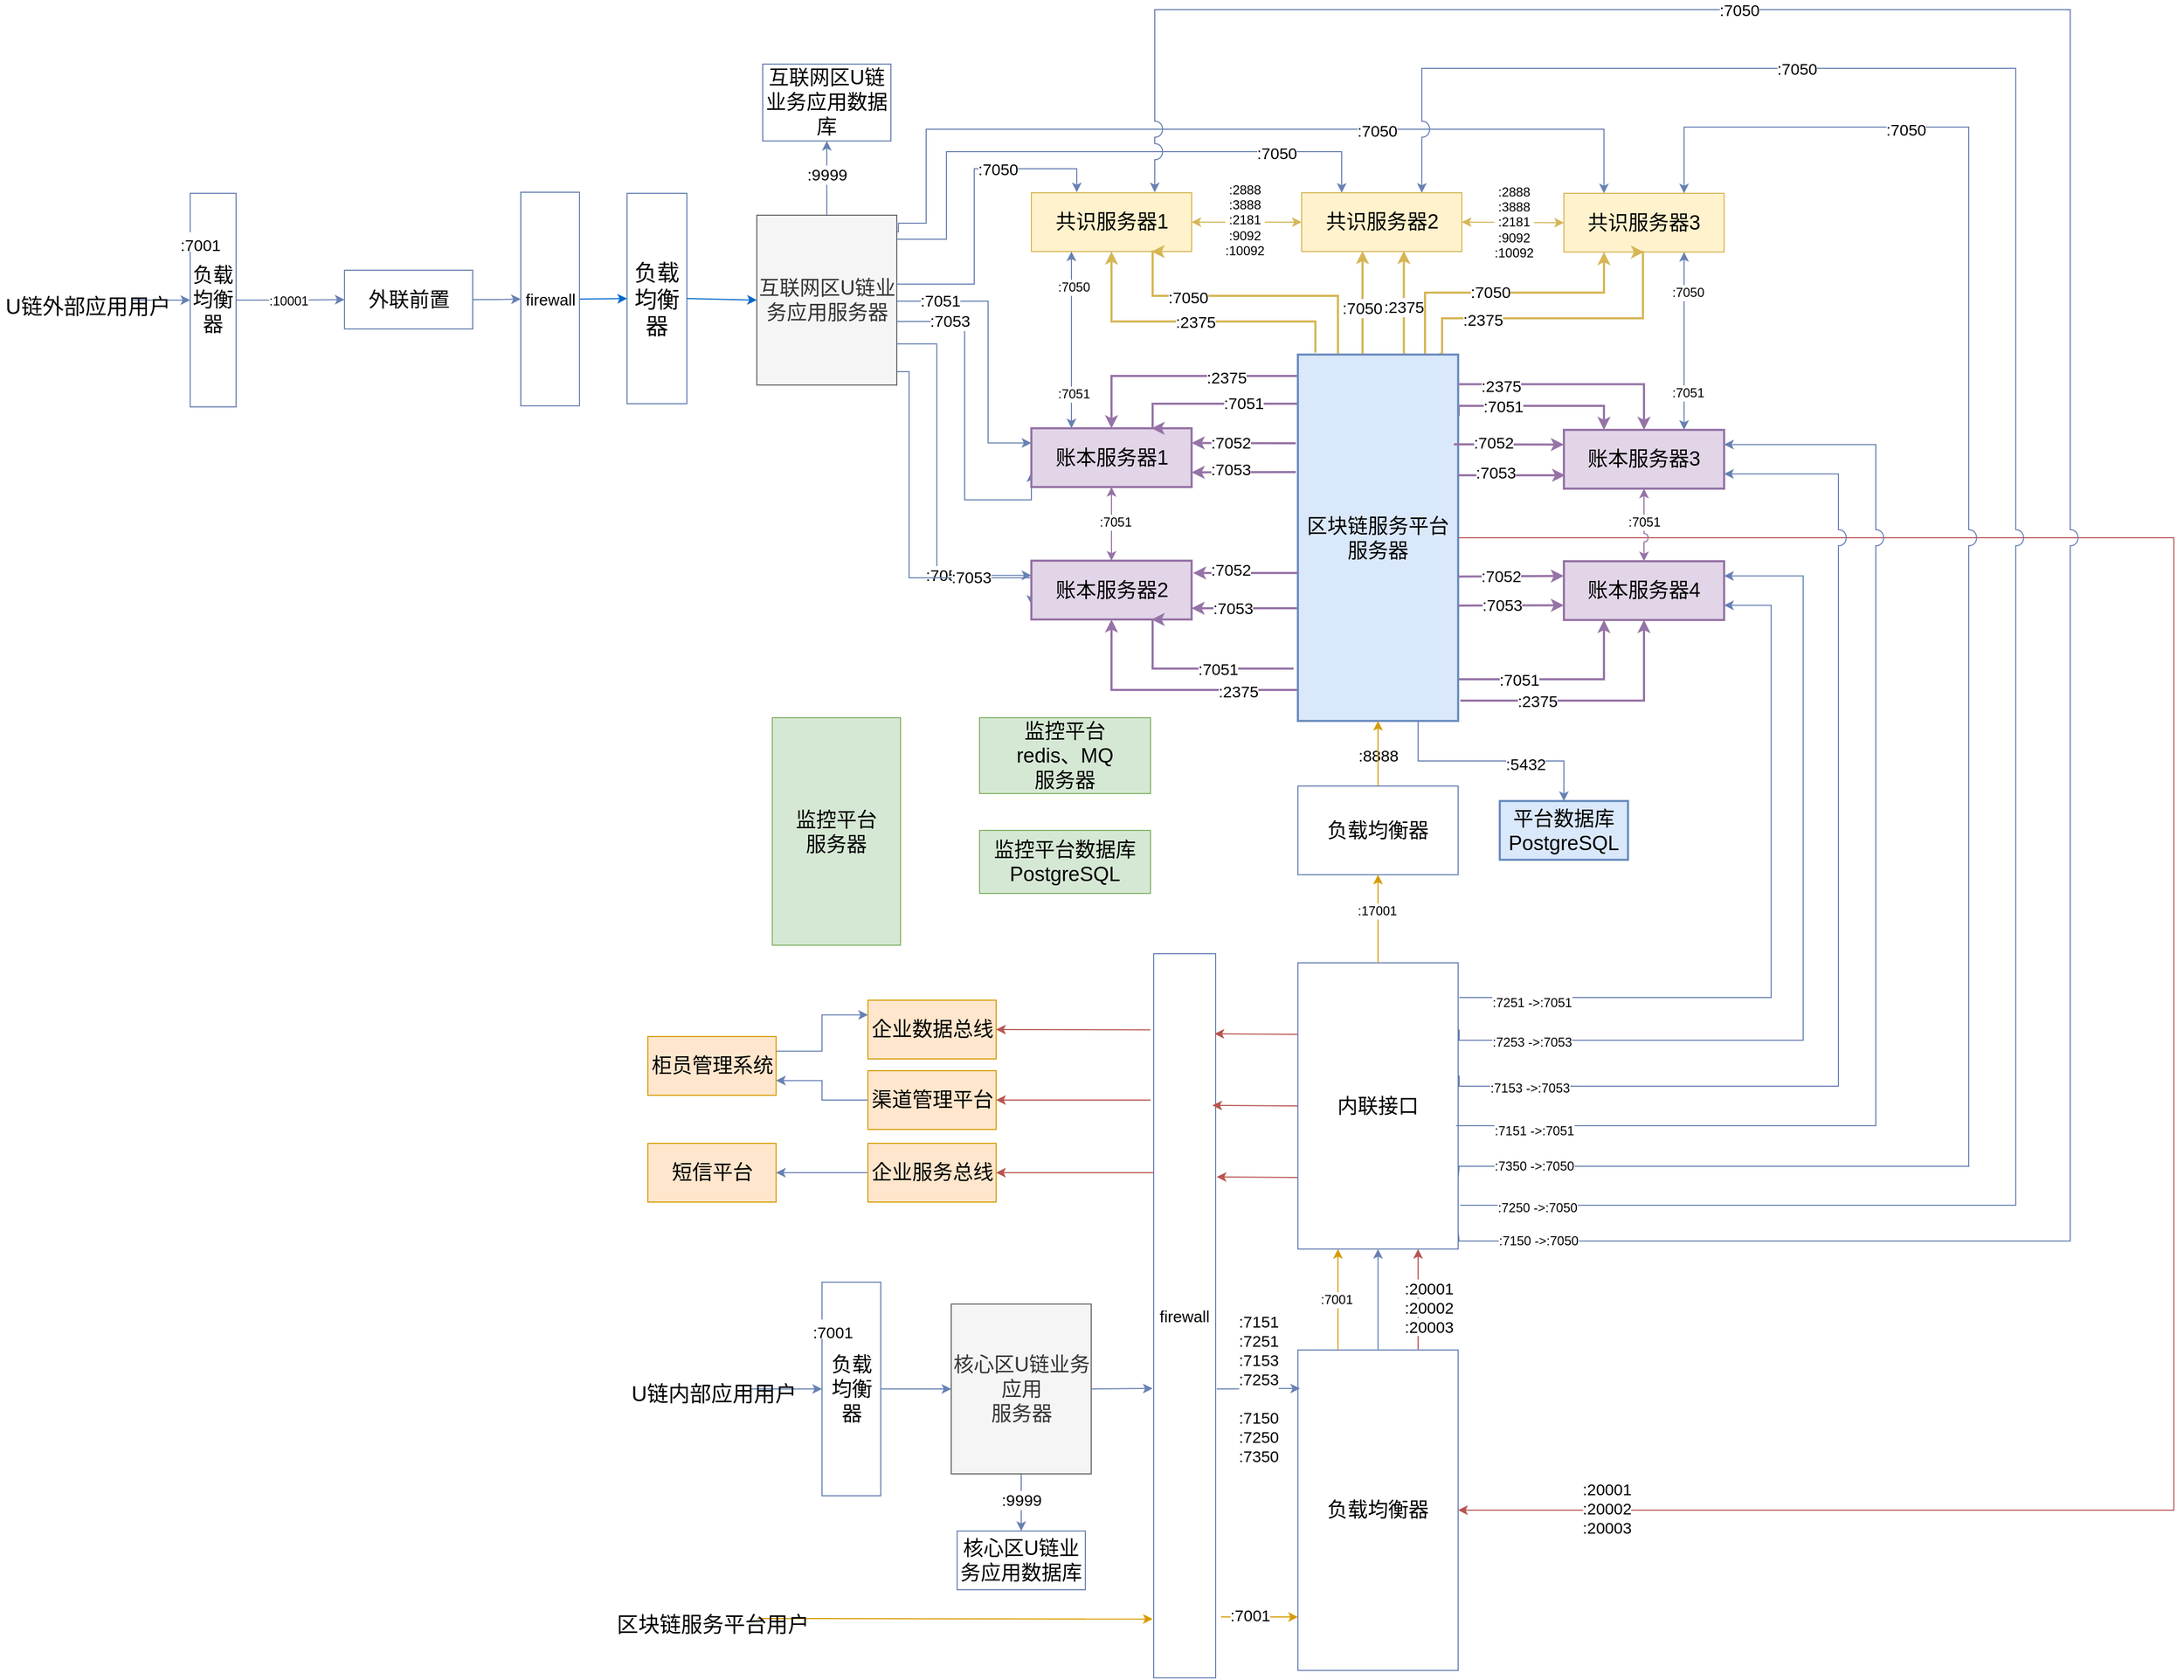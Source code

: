<mxfile version="12.1.3" type="github" pages="1">
  <diagram id="IZBP0mqrMQUnNwASLiVP" name="Page-1">
    <mxGraphModel dx="1331" dy="813" grid="0" gridSize="10" guides="1" tooltips="1" connect="1" arrows="1" fold="1" page="1" pageScale="1" pageWidth="3300" pageHeight="4681" math="0" shadow="0">
      <root>
        <mxCell id="0"/>
        <mxCell id="1" parent="0"/>
        <mxCell id="sTmjkf9wLWOesbdi5qTJ-49" value="" style="endArrow=classic;html=1;strokeColor=#d79b00;fontSize=15;fillColor=#ffe6cc;" parent="1" edge="1">
          <mxGeometry width="50" height="50" relative="1" as="geometry">
            <mxPoint x="1470" y="3626" as="sourcePoint"/>
            <mxPoint x="1542" y="3626" as="targetPoint"/>
          </mxGeometry>
        </mxCell>
        <mxCell id="gY8Zco-nnhK0H6aGIAgo-136" value="负载均衡器" style="rounded=0;whiteSpace=wrap;html=1;labelBackgroundColor=none;strokeColor=#6881B3;fillColor=none;fontSize=21;align=center;" parent="1" vertex="1">
          <mxGeometry x="914" y="2293" width="56" height="197" as="geometry"/>
        </mxCell>
        <mxCell id="sTmjkf9wLWOesbdi5qTJ-22" style="edgeStyle=orthogonalEdgeStyle;rounded=0;jumpStyle=arc;jumpSize=15;orthogonalLoop=1;jettySize=auto;html=1;exitX=0.25;exitY=0;exitDx=0;exitDy=0;entryX=0.25;entryY=1;entryDx=0;entryDy=0;strokeColor=#d79b00;fontSize=15;fillColor=#ffe6cc;" parent="1" source="gY8Zco-nnhK0H6aGIAgo-137" target="gY8Zco-nnhK0H6aGIAgo-251" edge="1">
          <mxGeometry relative="1" as="geometry"/>
        </mxCell>
        <mxCell id="rclUoReHh533xrVrYDvn-13" value=":7001" style="text;html=1;resizable=0;points=[];align=center;verticalAlign=middle;labelBackgroundColor=#ffffff;fontSize=12;" parent="sTmjkf9wLWOesbdi5qTJ-22" vertex="1" connectable="0">
          <mxGeometry y="2" relative="1" as="geometry">
            <mxPoint as="offset"/>
          </mxGeometry>
        </mxCell>
        <mxCell id="sTmjkf9wLWOesbdi5qTJ-24" style="edgeStyle=orthogonalEdgeStyle;rounded=0;jumpStyle=arc;jumpSize=15;orthogonalLoop=1;jettySize=auto;html=1;exitX=0.5;exitY=0;exitDx=0;exitDy=0;entryX=0.5;entryY=1;entryDx=0;entryDy=0;strokeColor=#6881B3;fontSize=15;" parent="1" source="gY8Zco-nnhK0H6aGIAgo-137" target="gY8Zco-nnhK0H6aGIAgo-251" edge="1">
          <mxGeometry relative="1" as="geometry"/>
        </mxCell>
        <mxCell id="sTmjkf9wLWOesbdi5qTJ-28" style="edgeStyle=orthogonalEdgeStyle;rounded=0;jumpStyle=arc;jumpSize=8;orthogonalLoop=1;jettySize=auto;html=1;exitX=0.75;exitY=0;exitDx=0;exitDy=0;entryX=0.75;entryY=1;entryDx=0;entryDy=0;strokeColor=#b85450;fontSize=15;fillColor=#f8cecc;" parent="1" source="gY8Zco-nnhK0H6aGIAgo-137" target="gY8Zco-nnhK0H6aGIAgo-251" edge="1">
          <mxGeometry relative="1" as="geometry"/>
        </mxCell>
        <mxCell id="gY8Zco-nnhK0H6aGIAgo-137" value="负载均衡器" style="rounded=0;whiteSpace=wrap;html=1;labelBackgroundColor=none;strokeColor=#6881B3;fillColor=none;fontSize=19;align=center;" parent="1" vertex="1">
          <mxGeometry x="1542" y="3376" width="150" height="300" as="geometry"/>
        </mxCell>
        <mxCell id="gY8Zco-nnhK0H6aGIAgo-138" style="edgeStyle=orthogonalEdgeStyle;rounded=0;orthogonalLoop=1;jettySize=auto;html=1;exitX=1;exitY=0.5;exitDx=0;exitDy=0;entryX=0;entryY=0.5;entryDx=0;entryDy=0;strokeColor=#6881B3;fontSize=19;" parent="1" source="gY8Zco-nnhK0H6aGIAgo-140" target="gY8Zco-nnhK0H6aGIAgo-143" edge="1">
          <mxGeometry relative="1" as="geometry"/>
        </mxCell>
        <mxCell id="gY8Zco-nnhK0H6aGIAgo-139" value=":10001" style="text;html=1;resizable=0;points=[];align=center;verticalAlign=middle;labelBackgroundColor=#ffffff;fontSize=12;" parent="gY8Zco-nnhK0H6aGIAgo-138" vertex="1" connectable="0">
          <mxGeometry x="-0.365" relative="1" as="geometry">
            <mxPoint x="16.5" y="0.5" as="offset"/>
          </mxGeometry>
        </mxCell>
        <mxCell id="gY8Zco-nnhK0H6aGIAgo-140" value="负载均衡器" style="rounded=0;whiteSpace=wrap;html=1;labelBackgroundColor=none;strokeColor=#6881B3;fillColor=none;fontSize=19;align=center;" parent="1" vertex="1">
          <mxGeometry x="505" y="2293" width="43" height="200" as="geometry"/>
        </mxCell>
        <mxCell id="gY8Zco-nnhK0H6aGIAgo-141" value="" style="endArrow=classic;html=1;strokeColor=#6881B3;fontSize=19;entryX=0;entryY=0.5;entryDx=0;entryDy=0;" parent="1" target="gY8Zco-nnhK0H6aGIAgo-140" edge="1">
          <mxGeometry width="50" height="50" relative="1" as="geometry">
            <mxPoint x="450" y="2393" as="sourcePoint"/>
            <mxPoint x="433.5" y="2368" as="targetPoint"/>
          </mxGeometry>
        </mxCell>
        <mxCell id="gY8Zco-nnhK0H6aGIAgo-142" style="edgeStyle=orthogonalEdgeStyle;rounded=0;orthogonalLoop=1;jettySize=auto;html=1;exitX=1;exitY=0.5;exitDx=0;exitDy=0;entryX=0;entryY=0.5;entryDx=0;entryDy=0;strokeColor=#6881B3;fontSize=15;" parent="1" source="gY8Zco-nnhK0H6aGIAgo-143" target="gY8Zco-nnhK0H6aGIAgo-145" edge="1">
          <mxGeometry relative="1" as="geometry"/>
        </mxCell>
        <mxCell id="gY8Zco-nnhK0H6aGIAgo-143" value="外联前置" style="rounded=0;whiteSpace=wrap;html=1;labelBackgroundColor=none;strokeColor=#6881B3;fillColor=none;fontSize=19;align=center;" parent="1" vertex="1">
          <mxGeometry x="649.5" y="2365" width="120" height="55" as="geometry"/>
        </mxCell>
        <mxCell id="gY8Zco-nnhK0H6aGIAgo-144" style="edgeStyle=orthogonalEdgeStyle;rounded=0;comic=0;jumpStyle=arc;jumpSize=15;orthogonalLoop=1;jettySize=auto;html=1;exitX=1;exitY=0.5;exitDx=0;exitDy=0;entryX=0;entryY=0.5;entryDx=0;entryDy=0;strokeColor=#0066CC;strokeWidth=1;fontSize=15;" parent="1" source="gY8Zco-nnhK0H6aGIAgo-145" target="gY8Zco-nnhK0H6aGIAgo-136" edge="1">
          <mxGeometry relative="1" as="geometry"/>
        </mxCell>
        <mxCell id="gY8Zco-nnhK0H6aGIAgo-145" value="firewall" style="rounded=0;whiteSpace=wrap;html=1;labelBackgroundColor=none;strokeColor=#6881B3;fillColor=none;fontSize=15;align=center;" parent="1" vertex="1">
          <mxGeometry x="814.5" y="2292" width="55" height="200" as="geometry"/>
        </mxCell>
        <mxCell id="gY8Zco-nnhK0H6aGIAgo-146" style="edgeStyle=orthogonalEdgeStyle;rounded=0;orthogonalLoop=1;jettySize=auto;html=1;exitX=0.5;exitY=0;exitDx=0;exitDy=0;entryX=0.5;entryY=1;entryDx=0;entryDy=0;strokeColor=#6881B3;fontSize=15;" parent="1" source="gY8Zco-nnhK0H6aGIAgo-162" target="gY8Zco-nnhK0H6aGIAgo-163" edge="1">
          <mxGeometry relative="1" as="geometry"/>
        </mxCell>
        <mxCell id="gY8Zco-nnhK0H6aGIAgo-147" value=":9999" style="text;html=1;resizable=0;points=[];align=center;verticalAlign=middle;labelBackgroundColor=#ffffff;fontSize=15;" parent="gY8Zco-nnhK0H6aGIAgo-146" vertex="1" connectable="0">
          <mxGeometry x="0.102" relative="1" as="geometry">
            <mxPoint as="offset"/>
          </mxGeometry>
        </mxCell>
        <mxCell id="gY8Zco-nnhK0H6aGIAgo-148" style="edgeStyle=orthogonalEdgeStyle;rounded=0;orthogonalLoop=1;jettySize=auto;html=1;exitX=1;exitY=0.25;exitDx=0;exitDy=0;entryX=0.25;entryY=0;entryDx=0;entryDy=0;strokeColor=#6881B3;fontSize=15;" parent="1" source="gY8Zco-nnhK0H6aGIAgo-162" target="gY8Zco-nnhK0H6aGIAgo-166" edge="1">
          <mxGeometry relative="1" as="geometry">
            <Array as="points">
              <mxPoint x="1166" y="2329"/>
              <mxPoint x="1168" y="2329"/>
              <mxPoint x="1168" y="2321"/>
              <mxPoint x="1194" y="2321"/>
              <mxPoint x="1194" y="2233"/>
              <mxPoint x="1828" y="2233"/>
            </Array>
          </mxGeometry>
        </mxCell>
        <mxCell id="gY8Zco-nnhK0H6aGIAgo-149" value=":7050" style="text;html=1;resizable=0;points=[];align=center;verticalAlign=middle;labelBackgroundColor=#ffffff;fontSize=15;" parent="gY8Zco-nnhK0H6aGIAgo-148" vertex="1" connectable="0">
          <mxGeometry x="0.444" y="-1" relative="1" as="geometry">
            <mxPoint x="-38.5" as="offset"/>
          </mxGeometry>
        </mxCell>
        <mxCell id="gY8Zco-nnhK0H6aGIAgo-150" style="edgeStyle=orthogonalEdgeStyle;rounded=0;orthogonalLoop=1;jettySize=auto;html=1;exitX=1;exitY=0.25;exitDx=0;exitDy=0;entryX=0.25;entryY=0;entryDx=0;entryDy=0;strokeColor=#6881B3;fontSize=15;" parent="1" source="gY8Zco-nnhK0H6aGIAgo-162" target="gY8Zco-nnhK0H6aGIAgo-165" edge="1">
          <mxGeometry relative="1" as="geometry">
            <Array as="points">
              <mxPoint x="1167" y="2336"/>
              <mxPoint x="1213" y="2336"/>
              <mxPoint x="1213" y="2254"/>
              <mxPoint x="1583" y="2254"/>
            </Array>
          </mxGeometry>
        </mxCell>
        <mxCell id="gY8Zco-nnhK0H6aGIAgo-151" value=":7050" style="text;html=1;resizable=0;points=[];align=center;verticalAlign=middle;labelBackgroundColor=#ffffff;fontSize=15;" parent="gY8Zco-nnhK0H6aGIAgo-150" vertex="1" connectable="0">
          <mxGeometry x="0.639" y="-1" relative="1" as="geometry">
            <mxPoint as="offset"/>
          </mxGeometry>
        </mxCell>
        <mxCell id="gY8Zco-nnhK0H6aGIAgo-152" style="edgeStyle=orthogonalEdgeStyle;rounded=0;orthogonalLoop=1;jettySize=auto;html=1;exitX=1;exitY=0.25;exitDx=0;exitDy=0;strokeColor=#6881B3;fontSize=15;" parent="1" source="gY8Zco-nnhK0H6aGIAgo-162" edge="1">
          <mxGeometry relative="1" as="geometry">
            <Array as="points">
              <mxPoint x="1167" y="2378"/>
              <mxPoint x="1239" y="2378"/>
              <mxPoint x="1239" y="2270"/>
              <mxPoint x="1335" y="2270"/>
            </Array>
            <mxPoint x="1335" y="2292" as="targetPoint"/>
          </mxGeometry>
        </mxCell>
        <mxCell id="gY8Zco-nnhK0H6aGIAgo-153" value=":7050" style="text;html=1;resizable=0;points=[];align=center;verticalAlign=middle;labelBackgroundColor=#ffffff;fontSize=15;" parent="gY8Zco-nnhK0H6aGIAgo-152" vertex="1" connectable="0">
          <mxGeometry x="0.4" relative="1" as="geometry">
            <mxPoint as="offset"/>
          </mxGeometry>
        </mxCell>
        <mxCell id="gY8Zco-nnhK0H6aGIAgo-154" style="edgeStyle=orthogonalEdgeStyle;rounded=0;orthogonalLoop=1;jettySize=auto;html=1;exitX=1;exitY=0.5;exitDx=0;exitDy=0;entryX=0;entryY=0.25;entryDx=0;entryDy=0;strokeColor=#6881B3;fontSize=15;" parent="1" source="gY8Zco-nnhK0H6aGIAgo-162" target="gY8Zco-nnhK0H6aGIAgo-167" edge="1">
          <mxGeometry relative="1" as="geometry">
            <Array as="points">
              <mxPoint x="1252" y="2394"/>
              <mxPoint x="1252" y="2526"/>
            </Array>
          </mxGeometry>
        </mxCell>
        <mxCell id="gY8Zco-nnhK0H6aGIAgo-155" value=":7051" style="text;html=1;resizable=0;points=[];align=center;verticalAlign=middle;labelBackgroundColor=#ffffff;fontSize=15;" parent="gY8Zco-nnhK0H6aGIAgo-154" vertex="1" connectable="0">
          <mxGeometry x="-0.683" y="1" relative="1" as="geometry">
            <mxPoint as="offset"/>
          </mxGeometry>
        </mxCell>
        <mxCell id="gY8Zco-nnhK0H6aGIAgo-156" style="edgeStyle=orthogonalEdgeStyle;rounded=0;orthogonalLoop=1;jettySize=auto;html=1;exitX=1;exitY=0.75;exitDx=0;exitDy=0;entryX=0;entryY=0.75;entryDx=0;entryDy=0;strokeColor=#6881B3;fontSize=15;" parent="1" source="gY8Zco-nnhK0H6aGIAgo-162" target="gY8Zco-nnhK0H6aGIAgo-167" edge="1">
          <mxGeometry relative="1" as="geometry">
            <Array as="points">
              <mxPoint x="1167" y="2413"/>
              <mxPoint x="1230" y="2413"/>
              <mxPoint x="1230" y="2580"/>
            </Array>
          </mxGeometry>
        </mxCell>
        <mxCell id="gY8Zco-nnhK0H6aGIAgo-157" value=":7053" style="text;html=1;resizable=0;points=[];align=center;verticalAlign=middle;labelBackgroundColor=#ffffff;fontSize=15;" parent="gY8Zco-nnhK0H6aGIAgo-156" vertex="1" connectable="0">
          <mxGeometry x="-0.641" y="1" relative="1" as="geometry">
            <mxPoint x="8" as="offset"/>
          </mxGeometry>
        </mxCell>
        <mxCell id="gY8Zco-nnhK0H6aGIAgo-158" style="edgeStyle=orthogonalEdgeStyle;rounded=0;orthogonalLoop=1;jettySize=auto;html=1;exitX=1;exitY=0.75;exitDx=0;exitDy=0;entryX=0;entryY=0.25;entryDx=0;entryDy=0;strokeColor=#6881B3;fontSize=15;" parent="1" source="gY8Zco-nnhK0H6aGIAgo-162" target="gY8Zco-nnhK0H6aGIAgo-168" edge="1">
          <mxGeometry relative="1" as="geometry">
            <Array as="points">
              <mxPoint x="1166" y="2434"/>
              <mxPoint x="1204" y="2434"/>
              <mxPoint x="1204" y="2650"/>
            </Array>
          </mxGeometry>
        </mxCell>
        <mxCell id="gY8Zco-nnhK0H6aGIAgo-159" value=":7051" style="text;html=1;resizable=0;points=[];align=center;verticalAlign=middle;labelBackgroundColor=#ffffff;fontSize=15;" parent="gY8Zco-nnhK0H6aGIAgo-158" vertex="1" connectable="0">
          <mxGeometry x="0.529" y="1" relative="1" as="geometry">
            <mxPoint as="offset"/>
          </mxGeometry>
        </mxCell>
        <mxCell id="gY8Zco-nnhK0H6aGIAgo-160" style="edgeStyle=orthogonalEdgeStyle;rounded=0;orthogonalLoop=1;jettySize=auto;html=1;exitX=1;exitY=0.75;exitDx=0;exitDy=0;entryX=0;entryY=0.75;entryDx=0;entryDy=0;strokeColor=#6881B3;fontSize=15;" parent="1" source="gY8Zco-nnhK0H6aGIAgo-162" target="gY8Zco-nnhK0H6aGIAgo-168" edge="1">
          <mxGeometry relative="1" as="geometry">
            <Array as="points">
              <mxPoint x="1167" y="2460"/>
              <mxPoint x="1178" y="2460"/>
              <mxPoint x="1178" y="2653"/>
            </Array>
          </mxGeometry>
        </mxCell>
        <mxCell id="gY8Zco-nnhK0H6aGIAgo-161" value=":7053" style="text;html=1;resizable=0;points=[];align=center;verticalAlign=middle;labelBackgroundColor=#ffffff;fontSize=15;" parent="gY8Zco-nnhK0H6aGIAgo-160" vertex="1" connectable="0">
          <mxGeometry x="0.507" y="1" relative="1" as="geometry">
            <mxPoint x="9" as="offset"/>
          </mxGeometry>
        </mxCell>
        <mxCell id="gY8Zco-nnhK0H6aGIAgo-162" value="互联网区U链业务应用服务器" style="rounded=0;whiteSpace=wrap;html=1;labelBackgroundColor=none;strokeColor=#666666;fillColor=#f5f5f5;fontSize=19;align=center;fontColor=#333333;" parent="1" vertex="1">
          <mxGeometry x="1035.5" y="2313.5" width="131" height="159" as="geometry"/>
        </mxCell>
        <mxCell id="gY8Zco-nnhK0H6aGIAgo-163" value="互联网区U链业务应用数据库" style="rounded=0;whiteSpace=wrap;html=1;labelBackgroundColor=none;strokeColor=#6881B3;fillColor=none;fontSize=19;align=center;" parent="1" vertex="1">
          <mxGeometry x="1041" y="2172" width="120" height="72" as="geometry"/>
        </mxCell>
        <mxCell id="gY8Zco-nnhK0H6aGIAgo-164" value="共识服务器1" style="rounded=0;whiteSpace=wrap;html=1;labelBackgroundColor=none;strokeColor=#d6b656;fillColor=#fff2cc;fontSize=19;align=center;" parent="1" vertex="1">
          <mxGeometry x="1292.5" y="2292.5" width="150" height="55" as="geometry"/>
        </mxCell>
        <mxCell id="gY8Zco-nnhK0H6aGIAgo-165" value="共识服务器2" style="rounded=0;whiteSpace=wrap;html=1;labelBackgroundColor=none;strokeColor=#d6b656;fillColor=#fff2cc;fontSize=19;align=center;" parent="1" vertex="1">
          <mxGeometry x="1545.5" y="2292.5" width="150" height="55" as="geometry"/>
        </mxCell>
        <mxCell id="gY8Zco-nnhK0H6aGIAgo-166" value="共识服务器3" style="rounded=0;whiteSpace=wrap;html=1;labelBackgroundColor=none;strokeColor=#d6b656;fillColor=#fff2cc;fontSize=19;align=center;" parent="1" vertex="1">
          <mxGeometry x="1791" y="2293" width="150" height="55" as="geometry"/>
        </mxCell>
        <mxCell id="gY8Zco-nnhK0H6aGIAgo-167" value="账本服务器1" style="rounded=0;whiteSpace=wrap;html=1;labelBackgroundColor=none;strokeColor=#9673a6;fillColor=#e1d5e7;fontSize=19;align=center;strokeWidth=2;" parent="1" vertex="1">
          <mxGeometry x="1292.5" y="2513" width="150" height="55" as="geometry"/>
        </mxCell>
        <mxCell id="gY8Zco-nnhK0H6aGIAgo-168" value="账本服务器2" style="rounded=0;whiteSpace=wrap;html=1;labelBackgroundColor=none;strokeColor=#9673a6;fillColor=#e1d5e7;fontSize=19;align=center;strokeWidth=2;" parent="1" vertex="1">
          <mxGeometry x="1292.5" y="2637" width="150" height="55" as="geometry"/>
        </mxCell>
        <mxCell id="gY8Zco-nnhK0H6aGIAgo-169" value="账本服务器3" style="rounded=0;whiteSpace=wrap;html=1;labelBackgroundColor=none;strokeColor=#9673a6;fillColor=#e1d5e7;fontSize=19;align=center;strokeWidth=2;" parent="1" vertex="1">
          <mxGeometry x="1791" y="2514.5" width="150" height="55" as="geometry"/>
        </mxCell>
        <mxCell id="gY8Zco-nnhK0H6aGIAgo-170" value="账本服务器4" style="rounded=0;whiteSpace=wrap;html=1;labelBackgroundColor=none;strokeColor=#9673a6;fillColor=#e1d5e7;fontSize=19;align=center;strokeWidth=2;" parent="1" vertex="1">
          <mxGeometry x="1791" y="2637.5" width="150" height="55" as="geometry"/>
        </mxCell>
        <mxCell id="gY8Zco-nnhK0H6aGIAgo-171" style="edgeStyle=orthogonalEdgeStyle;rounded=0;orthogonalLoop=1;jettySize=auto;html=1;entryX=0.5;entryY=0;entryDx=0;entryDy=0;strokeColor=#9673a6;fontSize=15;strokeWidth=2;fillColor=#e1d5e7;" parent="1" source="gY8Zco-nnhK0H6aGIAgo-204" target="gY8Zco-nnhK0H6aGIAgo-167" edge="1">
          <mxGeometry relative="1" as="geometry">
            <mxPoint x="1541" y="2488" as="sourcePoint"/>
            <Array as="points">
              <mxPoint x="1368" y="2464"/>
            </Array>
          </mxGeometry>
        </mxCell>
        <mxCell id="gY8Zco-nnhK0H6aGIAgo-172" value=":2375" style="text;html=1;resizable=0;points=[];align=center;verticalAlign=middle;labelBackgroundColor=#ffffff;fontSize=15;" parent="gY8Zco-nnhK0H6aGIAgo-171" vertex="1" connectable="0">
          <mxGeometry x="-0.169" y="-1" relative="1" as="geometry">
            <mxPoint x="25.5" y="1.5" as="offset"/>
          </mxGeometry>
        </mxCell>
        <mxCell id="gY8Zco-nnhK0H6aGIAgo-173" style="edgeStyle=orthogonalEdgeStyle;rounded=0;orthogonalLoop=1;jettySize=auto;html=1;exitX=0.004;exitY=0.191;exitDx=0;exitDy=0;entryX=0.75;entryY=0;entryDx=0;entryDy=0;strokeColor=#9673a6;fontSize=15;exitPerimeter=0;strokeWidth=2;fillColor=#e1d5e7;" parent="1" source="gY8Zco-nnhK0H6aGIAgo-204" target="gY8Zco-nnhK0H6aGIAgo-167" edge="1">
          <mxGeometry relative="1" as="geometry">
            <Array as="points">
              <mxPoint x="1542" y="2490"/>
              <mxPoint x="1406" y="2490"/>
            </Array>
          </mxGeometry>
        </mxCell>
        <mxCell id="gY8Zco-nnhK0H6aGIAgo-174" value=":7051" style="text;html=1;resizable=0;points=[];align=center;verticalAlign=middle;labelBackgroundColor=#ffffff;fontSize=15;" parent="gY8Zco-nnhK0H6aGIAgo-173" vertex="1" connectable="0">
          <mxGeometry x="-0.207" y="-1" relative="1" as="geometry">
            <mxPoint as="offset"/>
          </mxGeometry>
        </mxCell>
        <mxCell id="gY8Zco-nnhK0H6aGIAgo-175" style="edgeStyle=orthogonalEdgeStyle;rounded=0;orthogonalLoop=1;jettySize=auto;html=1;entryX=0.5;entryY=1;entryDx=0;entryDy=0;strokeColor=#9673a6;fontSize=15;exitX=0.004;exitY=0.939;exitDx=0;exitDy=0;exitPerimeter=0;strokeWidth=2;fillColor=#e1d5e7;" parent="1" source="gY8Zco-nnhK0H6aGIAgo-204" target="gY8Zco-nnhK0H6aGIAgo-168" edge="1">
          <mxGeometry relative="1" as="geometry">
            <Array as="points">
              <mxPoint x="1542" y="2758"/>
              <mxPoint x="1368" y="2758"/>
            </Array>
          </mxGeometry>
        </mxCell>
        <mxCell id="gY8Zco-nnhK0H6aGIAgo-176" value=":2375" style="text;html=1;resizable=0;points=[];align=center;verticalAlign=middle;labelBackgroundColor=#ffffff;fontSize=15;" parent="gY8Zco-nnhK0H6aGIAgo-175" vertex="1" connectable="0">
          <mxGeometry x="-0.401" y="1" relative="1" as="geometry">
            <mxPoint x="10" as="offset"/>
          </mxGeometry>
        </mxCell>
        <mxCell id="gY8Zco-nnhK0H6aGIAgo-177" style="edgeStyle=orthogonalEdgeStyle;rounded=0;orthogonalLoop=1;jettySize=auto;html=1;entryX=0.75;entryY=1;entryDx=0;entryDy=0;strokeColor=#9673a6;fontSize=15;strokeWidth=2;exitX=-0.027;exitY=0.857;exitDx=0;exitDy=0;exitPerimeter=0;fillColor=#e1d5e7;" parent="1" source="gY8Zco-nnhK0H6aGIAgo-204" target="gY8Zco-nnhK0H6aGIAgo-168" edge="1">
          <mxGeometry relative="1" as="geometry">
            <mxPoint x="1541" y="2706" as="sourcePoint"/>
            <Array as="points">
              <mxPoint x="1406" y="2738"/>
            </Array>
          </mxGeometry>
        </mxCell>
        <mxCell id="gY8Zco-nnhK0H6aGIAgo-178" value=":7051" style="text;html=1;resizable=0;points=[];align=center;verticalAlign=middle;labelBackgroundColor=#ffffff;fontSize=15;" parent="gY8Zco-nnhK0H6aGIAgo-177" vertex="1" connectable="0">
          <mxGeometry x="-0.136" relative="1" as="geometry">
            <mxPoint x="6" as="offset"/>
          </mxGeometry>
        </mxCell>
        <mxCell id="gY8Zco-nnhK0H6aGIAgo-179" style="edgeStyle=orthogonalEdgeStyle;rounded=0;orthogonalLoop=1;jettySize=auto;html=1;exitX=0.994;exitY=0.081;exitDx=0;exitDy=0;entryX=0.5;entryY=0;entryDx=0;entryDy=0;strokeColor=#9673a6;fontSize=15;exitPerimeter=0;strokeWidth=2;fillColor=#e1d5e7;" parent="1" source="gY8Zco-nnhK0H6aGIAgo-204" target="gY8Zco-nnhK0H6aGIAgo-169" edge="1">
          <mxGeometry relative="1" as="geometry">
            <Array as="points">
              <mxPoint x="1866" y="2472"/>
            </Array>
          </mxGeometry>
        </mxCell>
        <mxCell id="gY8Zco-nnhK0H6aGIAgo-180" value=":2375" style="text;html=1;resizable=0;points=[];align=center;verticalAlign=middle;labelBackgroundColor=#ffffff;fontSize=15;" parent="gY8Zco-nnhK0H6aGIAgo-179" vertex="1" connectable="0">
          <mxGeometry x="-0.615" y="-1" relative="1" as="geometry">
            <mxPoint x="-1.5" y="-0.5" as="offset"/>
          </mxGeometry>
        </mxCell>
        <mxCell id="gY8Zco-nnhK0H6aGIAgo-181" style="edgeStyle=orthogonalEdgeStyle;rounded=0;orthogonalLoop=1;jettySize=auto;html=1;exitX=1.004;exitY=0.167;exitDx=0;exitDy=0;entryX=0.25;entryY=0;entryDx=0;entryDy=0;strokeColor=#9673a6;fontSize=15;exitPerimeter=0;strokeWidth=2;fillColor=#e1d5e7;" parent="1" source="gY8Zco-nnhK0H6aGIAgo-204" target="gY8Zco-nnhK0H6aGIAgo-169" edge="1">
          <mxGeometry relative="1" as="geometry">
            <Array as="points">
              <mxPoint x="1692" y="2492"/>
              <mxPoint x="1828" y="2492"/>
            </Array>
          </mxGeometry>
        </mxCell>
        <mxCell id="gY8Zco-nnhK0H6aGIAgo-182" value=":7051" style="text;html=1;resizable=0;points=[];align=center;verticalAlign=middle;labelBackgroundColor=#ffffff;fontSize=15;" parent="gY8Zco-nnhK0H6aGIAgo-181" vertex="1" connectable="0">
          <mxGeometry x="-0.583" relative="1" as="geometry">
            <mxPoint x="15.5" as="offset"/>
          </mxGeometry>
        </mxCell>
        <mxCell id="gY8Zco-nnhK0H6aGIAgo-183" style="edgeStyle=orthogonalEdgeStyle;rounded=0;orthogonalLoop=1;jettySize=auto;html=1;entryX=0.5;entryY=1;entryDx=0;entryDy=0;strokeColor=#9673a6;fontSize=15;strokeWidth=2;fillColor=#e1d5e7;" parent="1" target="gY8Zco-nnhK0H6aGIAgo-170" edge="1">
          <mxGeometry relative="1" as="geometry">
            <Array as="points">
              <mxPoint x="1694" y="2768"/>
              <mxPoint x="1866" y="2768"/>
            </Array>
            <mxPoint x="1694" y="2768" as="sourcePoint"/>
          </mxGeometry>
        </mxCell>
        <mxCell id="gY8Zco-nnhK0H6aGIAgo-184" value=":2375" style="text;html=1;resizable=0;points=[];align=center;verticalAlign=middle;labelBackgroundColor=#ffffff;fontSize=15;" parent="gY8Zco-nnhK0H6aGIAgo-183" vertex="1" connectable="0">
          <mxGeometry x="-0.656" relative="1" as="geometry">
            <mxPoint x="29" as="offset"/>
          </mxGeometry>
        </mxCell>
        <mxCell id="gY8Zco-nnhK0H6aGIAgo-185" style="edgeStyle=orthogonalEdgeStyle;rounded=0;orthogonalLoop=1;jettySize=auto;html=1;entryX=0.25;entryY=1;entryDx=0;entryDy=0;strokeColor=#9673a6;fontSize=15;strokeWidth=2;exitX=0.987;exitY=0.892;exitDx=0;exitDy=0;exitPerimeter=0;fillColor=#e1d5e7;" parent="1" source="gY8Zco-nnhK0H6aGIAgo-204" target="gY8Zco-nnhK0H6aGIAgo-170" edge="1">
          <mxGeometry relative="1" as="geometry">
            <Array as="points">
              <mxPoint x="1688" y="2750"/>
              <mxPoint x="1688" y="2748"/>
              <mxPoint x="1828" y="2748"/>
            </Array>
            <mxPoint x="1688" y="2714" as="sourcePoint"/>
          </mxGeometry>
        </mxCell>
        <mxCell id="gY8Zco-nnhK0H6aGIAgo-186" value=":7051" style="text;html=1;resizable=0;points=[];align=center;verticalAlign=middle;labelBackgroundColor=#ffffff;fontSize=15;" parent="gY8Zco-nnhK0H6aGIAgo-185" vertex="1" connectable="0">
          <mxGeometry x="-0.63" relative="1" as="geometry">
            <mxPoint x="28" as="offset"/>
          </mxGeometry>
        </mxCell>
        <mxCell id="gY8Zco-nnhK0H6aGIAgo-187" style="edgeStyle=orthogonalEdgeStyle;rounded=0;orthogonalLoop=1;jettySize=auto;html=1;exitX=0.109;exitY=-0.005;exitDx=0;exitDy=0;entryX=0.5;entryY=1;entryDx=0;entryDy=0;strokeColor=#d6b656;fontSize=15;exitPerimeter=0;strokeWidth=2;fillColor=#fff2cc;" parent="1" source="gY8Zco-nnhK0H6aGIAgo-204" target="gY8Zco-nnhK0H6aGIAgo-164" edge="1">
          <mxGeometry relative="1" as="geometry">
            <Array as="points">
              <mxPoint x="1558" y="2413"/>
              <mxPoint x="1368" y="2413"/>
            </Array>
          </mxGeometry>
        </mxCell>
        <mxCell id="gY8Zco-nnhK0H6aGIAgo-188" value=":2375" style="text;html=1;resizable=0;points=[];align=center;verticalAlign=middle;labelBackgroundColor=#ffffff;fontSize=15;" parent="gY8Zco-nnhK0H6aGIAgo-187" vertex="1" connectable="0">
          <mxGeometry x="-0.005" relative="1" as="geometry">
            <mxPoint as="offset"/>
          </mxGeometry>
        </mxCell>
        <mxCell id="gY8Zco-nnhK0H6aGIAgo-189" style="edgeStyle=orthogonalEdgeStyle;rounded=0;orthogonalLoop=1;jettySize=auto;html=1;exitX=0.25;exitY=0;exitDx=0;exitDy=0;entryX=0.75;entryY=1;entryDx=0;entryDy=0;strokeColor=#d6b656;fontSize=15;strokeWidth=2;fillColor=#fff2cc;" parent="1" source="gY8Zco-nnhK0H6aGIAgo-204" target="gY8Zco-nnhK0H6aGIAgo-164" edge="1">
          <mxGeometry relative="1" as="geometry">
            <Array as="points">
              <mxPoint x="1580" y="2389"/>
              <mxPoint x="1406" y="2389"/>
            </Array>
          </mxGeometry>
        </mxCell>
        <mxCell id="gY8Zco-nnhK0H6aGIAgo-190" value=":7050" style="text;html=1;resizable=0;points=[];align=center;verticalAlign=middle;labelBackgroundColor=#ffffff;fontSize=15;" parent="gY8Zco-nnhK0H6aGIAgo-189" vertex="1" connectable="0">
          <mxGeometry x="0.441" y="1" relative="1" as="geometry">
            <mxPoint as="offset"/>
          </mxGeometry>
        </mxCell>
        <mxCell id="gY8Zco-nnhK0H6aGIAgo-191" style="edgeStyle=orthogonalEdgeStyle;rounded=0;orthogonalLoop=1;jettySize=auto;html=1;exitX=0.5;exitY=0;exitDx=0;exitDy=0;entryX=0.38;entryY=0.991;entryDx=0;entryDy=0;entryPerimeter=0;strokeColor=#d6b656;fontSize=15;strokeWidth=2;fillColor=#fff2cc;" parent="1" source="gY8Zco-nnhK0H6aGIAgo-204" target="gY8Zco-nnhK0H6aGIAgo-165" edge="1">
          <mxGeometry relative="1" as="geometry">
            <Array as="points">
              <mxPoint x="1603" y="2464"/>
            </Array>
          </mxGeometry>
        </mxCell>
        <mxCell id="gY8Zco-nnhK0H6aGIAgo-192" value=":7050" style="text;html=1;resizable=0;points=[];align=center;verticalAlign=middle;labelBackgroundColor=#ffffff;fontSize=15;" parent="gY8Zco-nnhK0H6aGIAgo-191" vertex="1" connectable="0">
          <mxGeometry x="0.304" y="1" relative="1" as="geometry">
            <mxPoint as="offset"/>
          </mxGeometry>
        </mxCell>
        <mxCell id="gY8Zco-nnhK0H6aGIAgo-193" style="edgeStyle=orthogonalEdgeStyle;rounded=0;orthogonalLoop=1;jettySize=auto;html=1;exitX=0.5;exitY=0;exitDx=0;exitDy=0;entryX=0.638;entryY=0.991;entryDx=0;entryDy=0;entryPerimeter=0;strokeColor=#d6b656;fontSize=15;strokeWidth=2;fillColor=#fff2cc;" parent="1" source="gY8Zco-nnhK0H6aGIAgo-204" target="gY8Zco-nnhK0H6aGIAgo-165" edge="1">
          <mxGeometry relative="1" as="geometry">
            <Array as="points">
              <mxPoint x="1641" y="2464"/>
            </Array>
          </mxGeometry>
        </mxCell>
        <mxCell id="gY8Zco-nnhK0H6aGIAgo-194" value=":2375" style="text;html=1;resizable=0;points=[];align=center;verticalAlign=middle;labelBackgroundColor=#ffffff;fontSize=15;" parent="gY8Zco-nnhK0H6aGIAgo-193" vertex="1" connectable="0">
          <mxGeometry x="0.333" relative="1" as="geometry">
            <mxPoint y="-2" as="offset"/>
          </mxGeometry>
        </mxCell>
        <mxCell id="gY8Zco-nnhK0H6aGIAgo-195" style="edgeStyle=orthogonalEdgeStyle;rounded=0;orthogonalLoop=1;jettySize=auto;html=1;exitX=0.89;exitY=-0.005;exitDx=0;exitDy=0;entryX=0.5;entryY=1;entryDx=0;entryDy=0;strokeColor=#d6b656;fontSize=15;exitPerimeter=0;strokeWidth=2;fillColor=#fff2cc;" parent="1" source="gY8Zco-nnhK0H6aGIAgo-204" target="gY8Zco-nnhK0H6aGIAgo-166" edge="1">
          <mxGeometry relative="1" as="geometry">
            <Array as="points">
              <mxPoint x="1675" y="2464"/>
              <mxPoint x="1677" y="2464"/>
              <mxPoint x="1677" y="2410"/>
              <mxPoint x="1865" y="2410"/>
            </Array>
          </mxGeometry>
        </mxCell>
        <mxCell id="gY8Zco-nnhK0H6aGIAgo-196" value=":2375" style="text;html=1;resizable=0;points=[];align=center;verticalAlign=middle;labelBackgroundColor=#ffffff;fontSize=15;" parent="gY8Zco-nnhK0H6aGIAgo-195" vertex="1" connectable="0">
          <mxGeometry x="-0.33" y="-1" relative="1" as="geometry">
            <mxPoint x="5" as="offset"/>
          </mxGeometry>
        </mxCell>
        <mxCell id="gY8Zco-nnhK0H6aGIAgo-197" style="edgeStyle=orthogonalEdgeStyle;rounded=0;orthogonalLoop=1;jettySize=auto;html=1;exitX=0.75;exitY=0;exitDx=0;exitDy=0;entryX=0.25;entryY=1;entryDx=0;entryDy=0;strokeColor=#d6b656;fontSize=15;strokeWidth=2;fillColor=#fff2cc;" parent="1" source="gY8Zco-nnhK0H6aGIAgo-204" target="gY8Zco-nnhK0H6aGIAgo-166" edge="1">
          <mxGeometry relative="1" as="geometry">
            <Array as="points">
              <mxPoint x="1661" y="2464"/>
              <mxPoint x="1661" y="2386"/>
              <mxPoint x="1828" y="2386"/>
            </Array>
          </mxGeometry>
        </mxCell>
        <mxCell id="gY8Zco-nnhK0H6aGIAgo-198" value=":7050" style="text;html=1;resizable=0;points=[];align=center;verticalAlign=middle;labelBackgroundColor=#ffffff;fontSize=15;" parent="gY8Zco-nnhK0H6aGIAgo-197" vertex="1" connectable="0">
          <mxGeometry x="0.064" y="1" relative="1" as="geometry">
            <mxPoint as="offset"/>
          </mxGeometry>
        </mxCell>
        <mxCell id="sTmjkf9wLWOesbdi5qTJ-13" style="edgeStyle=orthogonalEdgeStyle;rounded=0;jumpStyle=arc;jumpSize=15;orthogonalLoop=1;jettySize=auto;html=1;exitX=0.75;exitY=1;exitDx=0;exitDy=0;entryX=0.5;entryY=0;entryDx=0;entryDy=0;strokeColor=#6881B3;fontSize=15;" parent="1" source="gY8Zco-nnhK0H6aGIAgo-204" target="gY8Zco-nnhK0H6aGIAgo-221" edge="1">
          <mxGeometry relative="1" as="geometry"/>
        </mxCell>
        <mxCell id="sTmjkf9wLWOesbdi5qTJ-14" value=":5432" style="text;html=1;resizable=0;points=[];align=center;verticalAlign=middle;labelBackgroundColor=#ffffff;fontSize=15;" parent="sTmjkf9wLWOesbdi5qTJ-13" vertex="1" connectable="0">
          <mxGeometry x="0.304" y="-2" relative="1" as="geometry">
            <mxPoint as="offset"/>
          </mxGeometry>
        </mxCell>
        <mxCell id="sTmjkf9wLWOesbdi5qTJ-27" style="edgeStyle=orthogonalEdgeStyle;rounded=0;jumpStyle=arc;jumpSize=15;orthogonalLoop=1;jettySize=auto;html=1;exitX=1;exitY=0.5;exitDx=0;exitDy=0;entryX=1;entryY=0.5;entryDx=0;entryDy=0;strokeColor=#b85450;fontSize=15;fillColor=#f8cecc;" parent="1" source="gY8Zco-nnhK0H6aGIAgo-204" target="gY8Zco-nnhK0H6aGIAgo-137" edge="1">
          <mxGeometry relative="1" as="geometry">
            <Array as="points">
              <mxPoint x="2362" y="2616"/>
              <mxPoint x="2362" y="3526"/>
            </Array>
          </mxGeometry>
        </mxCell>
        <mxCell id="sTmjkf9wLWOesbdi5qTJ-29" value=":20001&lt;br&gt;:20002&lt;br&gt;:20003" style="text;html=1;resizable=0;points=[];align=center;verticalAlign=middle;labelBackgroundColor=#ffffff;fontSize=15;" parent="sTmjkf9wLWOesbdi5qTJ-27" vertex="1" connectable="0">
          <mxGeometry x="0.877" y="-2" relative="1" as="geometry">
            <mxPoint as="offset"/>
          </mxGeometry>
        </mxCell>
        <mxCell id="gY8Zco-nnhK0H6aGIAgo-204" value="区块链服务平台服务器" style="rounded=0;whiteSpace=wrap;html=1;labelBackgroundColor=none;strokeColor=#6c8ebf;fillColor=#dae8fc;fontSize=19;align=center;strokeWidth=2;" parent="1" vertex="1">
          <mxGeometry x="1542" y="2444" width="150" height="343" as="geometry"/>
        </mxCell>
        <mxCell id="gY8Zco-nnhK0H6aGIAgo-205" value="" style="endArrow=classic;html=1;strokeColor=#9673a6;fontSize=15;entryX=1;entryY=0.25;entryDx=0;entryDy=0;strokeWidth=2;fillColor=#e1d5e7;" parent="1" target="gY8Zco-nnhK0H6aGIAgo-167" edge="1">
          <mxGeometry width="50" height="50" relative="1" as="geometry">
            <mxPoint x="1540" y="2527" as="sourcePoint"/>
            <mxPoint x="1528" y="2575" as="targetPoint"/>
          </mxGeometry>
        </mxCell>
        <mxCell id="gY8Zco-nnhK0H6aGIAgo-206" value=":7052" style="text;html=1;resizable=0;points=[];align=center;verticalAlign=middle;labelBackgroundColor=#ffffff;fontSize=15;" parent="gY8Zco-nnhK0H6aGIAgo-205" vertex="1" connectable="0">
          <mxGeometry x="0.361" y="-1" relative="1" as="geometry">
            <mxPoint x="5" as="offset"/>
          </mxGeometry>
        </mxCell>
        <mxCell id="gY8Zco-nnhK0H6aGIAgo-207" value="" style="endArrow=classic;html=1;strokeColor=#9673a6;fontSize=15;entryX=1;entryY=0.75;entryDx=0;entryDy=0;strokeWidth=2;fillColor=#e1d5e7;" parent="1" target="gY8Zco-nnhK0H6aGIAgo-167" edge="1">
          <mxGeometry width="50" height="50" relative="1" as="geometry">
            <mxPoint x="1540" y="2554" as="sourcePoint"/>
            <mxPoint x="1528" y="2621" as="targetPoint"/>
          </mxGeometry>
        </mxCell>
        <mxCell id="gY8Zco-nnhK0H6aGIAgo-208" value=":7053" style="text;html=1;resizable=0;points=[];align=center;verticalAlign=middle;labelBackgroundColor=#ffffff;fontSize=15;" parent="gY8Zco-nnhK0H6aGIAgo-207" vertex="1" connectable="0">
          <mxGeometry x="0.281" y="-3" relative="1" as="geometry">
            <mxPoint x="1" as="offset"/>
          </mxGeometry>
        </mxCell>
        <mxCell id="gY8Zco-nnhK0H6aGIAgo-209" value="" style="endArrow=classic;html=1;strokeColor=#9673a6;fontSize=15;entryX=1;entryY=0.25;entryDx=0;entryDy=0;exitX=-0.006;exitY=0.365;exitDx=0;exitDy=0;exitPerimeter=0;strokeWidth=2;fillColor=#e1d5e7;" parent="1" edge="1">
          <mxGeometry width="50" height="50" relative="1" as="geometry">
            <mxPoint x="1542.5" y="2648.5" as="sourcePoint"/>
            <mxPoint x="1443.9" y="2648.555" as="targetPoint"/>
          </mxGeometry>
        </mxCell>
        <mxCell id="gY8Zco-nnhK0H6aGIAgo-210" value=":7052" style="text;html=1;resizable=0;points=[];align=center;verticalAlign=middle;labelBackgroundColor=#ffffff;fontSize=15;" parent="gY8Zco-nnhK0H6aGIAgo-209" vertex="1" connectable="0">
          <mxGeometry x="0.389" y="-4" relative="1" as="geometry">
            <mxPoint x="5" as="offset"/>
          </mxGeometry>
        </mxCell>
        <mxCell id="gY8Zco-nnhK0H6aGIAgo-211" value="" style="endArrow=classic;html=1;strokeColor=#9673a6;fontSize=15;entryX=1;entryY=0.25;entryDx=0;entryDy=0;exitX=-0.006;exitY=0.365;exitDx=0;exitDy=0;exitPerimeter=0;strokeWidth=2;fillColor=#e1d5e7;" parent="1" edge="1">
          <mxGeometry width="50" height="50" relative="1" as="geometry">
            <mxPoint x="1541" y="2681.5" as="sourcePoint"/>
            <mxPoint x="1442.4" y="2681.555" as="targetPoint"/>
          </mxGeometry>
        </mxCell>
        <mxCell id="gY8Zco-nnhK0H6aGIAgo-212" value=":7053" style="text;html=1;resizable=0;points=[];align=center;verticalAlign=middle;labelBackgroundColor=#ffffff;fontSize=15;" parent="gY8Zco-nnhK0H6aGIAgo-211" vertex="1" connectable="0">
          <mxGeometry x="0.359" y="-1" relative="1" as="geometry">
            <mxPoint x="7" as="offset"/>
          </mxGeometry>
        </mxCell>
        <mxCell id="gY8Zco-nnhK0H6aGIAgo-213" value="" style="endArrow=classic;html=1;strokeColor=#9673a6;fontSize=15;entryX=0;entryY=0.25;entryDx=0;entryDy=0;strokeWidth=2;fillColor=#e1d5e7;" parent="1" target="gY8Zco-nnhK0H6aGIAgo-169" edge="1">
          <mxGeometry width="50" height="50" relative="1" as="geometry">
            <mxPoint x="1688" y="2528" as="sourcePoint"/>
            <mxPoint x="1769" y="2549" as="targetPoint"/>
          </mxGeometry>
        </mxCell>
        <mxCell id="gY8Zco-nnhK0H6aGIAgo-214" value=":7052" style="text;html=1;resizable=0;points=[];align=center;verticalAlign=middle;labelBackgroundColor=#ffffff;fontSize=15;" parent="gY8Zco-nnhK0H6aGIAgo-213" vertex="1" connectable="0">
          <mxGeometry x="-0.365" y="2" relative="1" as="geometry">
            <mxPoint x="4" as="offset"/>
          </mxGeometry>
        </mxCell>
        <mxCell id="gY8Zco-nnhK0H6aGIAgo-215" value="" style="endArrow=classic;html=1;strokeColor=#9673a6;fontSize=15;entryX=0;entryY=0.25;entryDx=0;entryDy=0;strokeWidth=2;fillColor=#e1d5e7;" parent="1" edge="1">
          <mxGeometry width="50" height="50" relative="1" as="geometry">
            <mxPoint x="1692" y="2557" as="sourcePoint"/>
            <mxPoint x="1792.2" y="2556.973" as="targetPoint"/>
          </mxGeometry>
        </mxCell>
        <mxCell id="gY8Zco-nnhK0H6aGIAgo-216" value=":7053" style="text;html=1;resizable=0;points=[];align=center;verticalAlign=middle;labelBackgroundColor=#ffffff;fontSize=15;" parent="gY8Zco-nnhK0H6aGIAgo-215" vertex="1" connectable="0">
          <mxGeometry x="-0.509" y="3" relative="1" as="geometry">
            <mxPoint x="10" as="offset"/>
          </mxGeometry>
        </mxCell>
        <mxCell id="gY8Zco-nnhK0H6aGIAgo-217" value="" style="endArrow=classic;html=1;strokeColor=#9673a6;fontSize=15;entryX=0;entryY=0.25;entryDx=0;entryDy=0;strokeWidth=2;exitX=1;exitY=0.606;exitDx=0;exitDy=0;exitPerimeter=0;fillColor=#e1d5e7;" parent="1" source="gY8Zco-nnhK0H6aGIAgo-204" target="gY8Zco-nnhK0H6aGIAgo-170" edge="1">
          <mxGeometry width="50" height="50" relative="1" as="geometry">
            <mxPoint x="1694" y="2626" as="sourcePoint"/>
            <mxPoint x="1748" y="2628" as="targetPoint"/>
          </mxGeometry>
        </mxCell>
        <mxCell id="gY8Zco-nnhK0H6aGIAgo-218" value=":7052" style="text;html=1;resizable=0;points=[];align=center;verticalAlign=middle;labelBackgroundColor=#ffffff;fontSize=15;" parent="gY8Zco-nnhK0H6aGIAgo-217" vertex="1" connectable="0">
          <mxGeometry x="-0.384" y="1" relative="1" as="geometry">
            <mxPoint x="9" as="offset"/>
          </mxGeometry>
        </mxCell>
        <mxCell id="gY8Zco-nnhK0H6aGIAgo-219" value="" style="endArrow=classic;html=1;strokeColor=#9673a6;fontSize=15;entryX=0;entryY=0.75;entryDx=0;entryDy=0;strokeWidth=2;fillColor=#e1d5e7;" parent="1" target="gY8Zco-nnhK0H6aGIAgo-170" edge="1">
          <mxGeometry width="50" height="50" relative="1" as="geometry">
            <mxPoint x="1692" y="2679" as="sourcePoint"/>
            <mxPoint x="1753" y="2686" as="targetPoint"/>
          </mxGeometry>
        </mxCell>
        <mxCell id="gY8Zco-nnhK0H6aGIAgo-220" value=":7053" style="text;html=1;resizable=0;points=[];align=center;verticalAlign=middle;labelBackgroundColor=#ffffff;fontSize=15;" parent="gY8Zco-nnhK0H6aGIAgo-219" vertex="1" connectable="0">
          <mxGeometry x="-0.34" y="1" relative="1" as="geometry">
            <mxPoint x="8" as="offset"/>
          </mxGeometry>
        </mxCell>
        <mxCell id="gY8Zco-nnhK0H6aGIAgo-221" value="平台数据库&lt;br&gt;PostgreSQL" style="rounded=0;whiteSpace=wrap;html=1;labelBackgroundColor=none;strokeColor=#6c8ebf;fillColor=#dae8fc;fontSize=19;align=center;strokeWidth=2;" parent="1" vertex="1">
          <mxGeometry x="1731" y="2862" width="120" height="55" as="geometry"/>
        </mxCell>
        <mxCell id="gY8Zco-nnhK0H6aGIAgo-222" value="企业数据总线" style="rounded=0;whiteSpace=wrap;html=1;labelBackgroundColor=none;strokeColor=#d79b00;fillColor=#ffe6cc;fontSize=19;align=center;" parent="1" vertex="1">
          <mxGeometry x="1139.5" y="3048.5" width="120" height="55" as="geometry"/>
        </mxCell>
        <mxCell id="sTmjkf9wLWOesbdi5qTJ-41" style="edgeStyle=orthogonalEdgeStyle;rounded=0;jumpStyle=arc;jumpSize=8;orthogonalLoop=1;jettySize=auto;html=1;exitX=0;exitY=0.5;exitDx=0;exitDy=0;entryX=1;entryY=0.75;entryDx=0;entryDy=0;strokeColor=#6881B3;fontSize=15;" parent="1" source="gY8Zco-nnhK0H6aGIAgo-223" target="sTmjkf9wLWOesbdi5qTJ-39" edge="1">
          <mxGeometry relative="1" as="geometry"/>
        </mxCell>
        <mxCell id="gY8Zco-nnhK0H6aGIAgo-223" value="渠道管理平台" style="rounded=0;whiteSpace=wrap;html=1;labelBackgroundColor=none;strokeColor=#d79b00;fillColor=#ffe6cc;fontSize=19;align=center;" parent="1" vertex="1">
          <mxGeometry x="1139.5" y="3114.5" width="120" height="55" as="geometry"/>
        </mxCell>
        <mxCell id="sTmjkf9wLWOesbdi5qTJ-38" style="edgeStyle=orthogonalEdgeStyle;rounded=0;jumpStyle=arc;jumpSize=8;orthogonalLoop=1;jettySize=auto;html=1;exitX=0;exitY=0.5;exitDx=0;exitDy=0;entryX=1;entryY=0.5;entryDx=0;entryDy=0;strokeColor=#6881B3;fontSize=15;" parent="1" source="gY8Zco-nnhK0H6aGIAgo-224" target="sTmjkf9wLWOesbdi5qTJ-37" edge="1">
          <mxGeometry relative="1" as="geometry"/>
        </mxCell>
        <mxCell id="gY8Zco-nnhK0H6aGIAgo-224" value="企业服务总线" style="rounded=0;whiteSpace=wrap;html=1;labelBackgroundColor=none;strokeColor=#d79b00;fillColor=#ffe6cc;fontSize=19;align=center;" parent="1" vertex="1">
          <mxGeometry x="1139.5" y="3182.5" width="120" height="55" as="geometry"/>
        </mxCell>
        <mxCell id="gY8Zco-nnhK0H6aGIAgo-227" style="edgeStyle=orthogonalEdgeStyle;rounded=0;orthogonalLoop=1;jettySize=auto;html=1;exitX=1;exitY=0.5;exitDx=0;exitDy=0;strokeColor=#6881B3;fontSize=15;" parent="1" source="gY8Zco-nnhK0H6aGIAgo-228" edge="1">
          <mxGeometry relative="1" as="geometry">
            <mxPoint x="1406" y="3412" as="targetPoint"/>
          </mxGeometry>
        </mxCell>
        <mxCell id="sTmjkf9wLWOesbdi5qTJ-18" style="edgeStyle=orthogonalEdgeStyle;rounded=0;jumpStyle=arc;jumpSize=15;orthogonalLoop=1;jettySize=auto;html=1;exitX=0.5;exitY=1;exitDx=0;exitDy=0;entryX=0.5;entryY=0;entryDx=0;entryDy=0;strokeColor=#6881B3;fontSize=15;" parent="1" source="gY8Zco-nnhK0H6aGIAgo-228" target="gY8Zco-nnhK0H6aGIAgo-229" edge="1">
          <mxGeometry relative="1" as="geometry"/>
        </mxCell>
        <mxCell id="sTmjkf9wLWOesbdi5qTJ-19" value=":9999" style="text;html=1;resizable=0;points=[];align=center;verticalAlign=middle;labelBackgroundColor=#ffffff;fontSize=15;" parent="sTmjkf9wLWOesbdi5qTJ-18" vertex="1" connectable="0">
          <mxGeometry x="-0.111" relative="1" as="geometry">
            <mxPoint as="offset"/>
          </mxGeometry>
        </mxCell>
        <mxCell id="gY8Zco-nnhK0H6aGIAgo-228" value="核心区U链业务应用&lt;br&gt;服务器" style="rounded=0;whiteSpace=wrap;html=1;labelBackgroundColor=none;strokeColor=#666666;fillColor=#f5f5f5;fontSize=19;align=center;fontColor=#333333;" parent="1" vertex="1">
          <mxGeometry x="1217.5" y="3333" width="131" height="159" as="geometry"/>
        </mxCell>
        <mxCell id="gY8Zco-nnhK0H6aGIAgo-229" value="核心区U链业务应用数据库" style="rounded=0;whiteSpace=wrap;html=1;labelBackgroundColor=none;strokeColor=#6881B3;fillColor=none;fontSize=19;align=center;" parent="1" vertex="1">
          <mxGeometry x="1223" y="3545.5" width="120" height="55" as="geometry"/>
        </mxCell>
        <mxCell id="gY8Zco-nnhK0H6aGIAgo-230" style="edgeStyle=orthogonalEdgeStyle;rounded=0;orthogonalLoop=1;jettySize=auto;html=1;exitX=1;exitY=0.5;exitDx=0;exitDy=0;entryX=0;entryY=0.5;entryDx=0;entryDy=0;strokeColor=#6881B3;fontSize=15;" parent="1" source="gY8Zco-nnhK0H6aGIAgo-231" target="gY8Zco-nnhK0H6aGIAgo-228" edge="1">
          <mxGeometry relative="1" as="geometry"/>
        </mxCell>
        <mxCell id="gY8Zco-nnhK0H6aGIAgo-231" value="负载均衡器" style="rounded=0;whiteSpace=wrap;html=1;labelBackgroundColor=none;strokeColor=#6881B3;fillColor=none;fontSize=19;align=center;" parent="1" vertex="1">
          <mxGeometry x="1096.5" y="3312.5" width="55" height="200" as="geometry"/>
        </mxCell>
        <mxCell id="gY8Zco-nnhK0H6aGIAgo-232" value="" style="endArrow=classic;html=1;strokeColor=#6881B3;fontSize=15;entryX=0;entryY=0.5;entryDx=0;entryDy=0;" parent="1" target="gY8Zco-nnhK0H6aGIAgo-231" edge="1">
          <mxGeometry width="50" height="50" relative="1" as="geometry">
            <mxPoint x="1028.5" y="3412.5" as="sourcePoint"/>
            <mxPoint x="1037.5" y="3391.5" as="targetPoint"/>
          </mxGeometry>
        </mxCell>
        <mxCell id="gY8Zco-nnhK0H6aGIAgo-233" style="edgeStyle=orthogonalEdgeStyle;rounded=0;orthogonalLoop=1;jettySize=auto;html=1;exitX=1.017;exitY=0.601;exitDx=0;exitDy=0;strokeColor=#6881B3;fontSize=15;exitPerimeter=0;" parent="1" source="gY8Zco-nnhK0H6aGIAgo-235" edge="1">
          <mxGeometry relative="1" as="geometry">
            <mxPoint x="1544" y="3412" as="targetPoint"/>
            <Array as="points"/>
          </mxGeometry>
        </mxCell>
        <mxCell id="sTmjkf9wLWOesbdi5qTJ-11" value=":7151&lt;br&gt;:7251&lt;br&gt;:7153&lt;br&gt;:7253&lt;br&gt;&lt;br&gt;:7150&lt;br&gt;:7250&lt;br&gt;:7350" style="text;html=1;resizable=0;points=[];align=center;verticalAlign=middle;labelBackgroundColor=#ffffff;fontSize=15;" parent="gY8Zco-nnhK0H6aGIAgo-233" vertex="1" connectable="0">
          <mxGeometry relative="1" as="geometry">
            <mxPoint as="offset"/>
          </mxGeometry>
        </mxCell>
        <mxCell id="gY8Zco-nnhK0H6aGIAgo-235" value="firewall" style="rounded=0;whiteSpace=wrap;html=1;labelBackgroundColor=none;strokeColor=#6881B3;fillColor=none;fontSize=15;align=center;rotation=0;" parent="1" vertex="1">
          <mxGeometry x="1407" y="3005" width="58" height="678" as="geometry"/>
        </mxCell>
        <mxCell id="gY8Zco-nnhK0H6aGIAgo-237" style="edgeStyle=orthogonalEdgeStyle;rounded=0;orthogonalLoop=1;jettySize=auto;html=1;entryX=1;entryY=0.25;entryDx=0;entryDy=0;strokeColor=#6881B3;fontSize=15;jumpStyle=arc;jumpSize=15;" parent="1" target="gY8Zco-nnhK0H6aGIAgo-169" edge="1">
          <mxGeometry relative="1" as="geometry">
            <Array as="points">
              <mxPoint x="2083" y="3166"/>
              <mxPoint x="2083" y="2529"/>
            </Array>
            <mxPoint x="1690" y="3166" as="sourcePoint"/>
          </mxGeometry>
        </mxCell>
        <mxCell id="rclUoReHh533xrVrYDvn-9" value=":7151 -&amp;gt;:7051" style="text;html=1;resizable=0;points=[];align=center;verticalAlign=middle;labelBackgroundColor=#ffffff;fontSize=12;" parent="gY8Zco-nnhK0H6aGIAgo-237" vertex="1" connectable="0">
          <mxGeometry x="-0.859" y="-5" relative="1" as="geometry">
            <mxPoint x="-10" as="offset"/>
          </mxGeometry>
        </mxCell>
        <mxCell id="gY8Zco-nnhK0H6aGIAgo-239" style="edgeStyle=orthogonalEdgeStyle;rounded=0;orthogonalLoop=1;jettySize=auto;html=1;entryX=1;entryY=0.75;entryDx=0;entryDy=0;strokeColor=#6881B3;fontSize=15;jumpStyle=arc;jumpSize=15;" parent="1" target="gY8Zco-nnhK0H6aGIAgo-169" edge="1">
          <mxGeometry relative="1" as="geometry">
            <mxPoint x="1693" y="3119" as="sourcePoint"/>
            <Array as="points">
              <mxPoint x="1693" y="3129"/>
              <mxPoint x="2048" y="3129"/>
              <mxPoint x="2048" y="2556"/>
            </Array>
          </mxGeometry>
        </mxCell>
        <mxCell id="rclUoReHh533xrVrYDvn-10" value=":7153 -&amp;gt;:7053" style="text;html=1;resizable=0;points=[];align=center;verticalAlign=middle;labelBackgroundColor=#ffffff;fontSize=12;" parent="gY8Zco-nnhK0H6aGIAgo-239" vertex="1" connectable="0">
          <mxGeometry x="-0.861" y="-2" relative="1" as="geometry">
            <mxPoint x="3" as="offset"/>
          </mxGeometry>
        </mxCell>
        <mxCell id="gY8Zco-nnhK0H6aGIAgo-241" style="edgeStyle=orthogonalEdgeStyle;rounded=0;orthogonalLoop=1;jettySize=auto;html=1;entryX=1;entryY=0.75;entryDx=0;entryDy=0;strokeColor=#6881B3;fontSize=15;" parent="1" target="gY8Zco-nnhK0H6aGIAgo-170" edge="1">
          <mxGeometry relative="1" as="geometry">
            <Array as="points">
              <mxPoint x="1693" y="3046"/>
              <mxPoint x="1985" y="3046"/>
              <mxPoint x="1985" y="2679"/>
            </Array>
            <mxPoint x="1693" y="3046" as="sourcePoint"/>
          </mxGeometry>
        </mxCell>
        <mxCell id="rclUoReHh533xrVrYDvn-11" value=":7251 -&amp;gt;:7051" style="text;html=1;resizable=0;points=[];align=center;verticalAlign=middle;labelBackgroundColor=#ffffff;fontSize=12;" parent="gY8Zco-nnhK0H6aGIAgo-241" vertex="1" connectable="0">
          <mxGeometry x="-0.837" y="-5" relative="1" as="geometry">
            <mxPoint x="10" as="offset"/>
          </mxGeometry>
        </mxCell>
        <mxCell id="gY8Zco-nnhK0H6aGIAgo-243" style="edgeStyle=orthogonalEdgeStyle;rounded=0;orthogonalLoop=1;jettySize=auto;html=1;entryX=1;entryY=0.25;entryDx=0;entryDy=0;strokeColor=#6881B3;fontSize=15;" parent="1" target="gY8Zco-nnhK0H6aGIAgo-170" edge="1">
          <mxGeometry relative="1" as="geometry">
            <Array as="points">
              <mxPoint x="1693" y="3086"/>
              <mxPoint x="2015" y="3086"/>
              <mxPoint x="2015" y="2651"/>
            </Array>
            <mxPoint x="1693" y="3076" as="sourcePoint"/>
          </mxGeometry>
        </mxCell>
        <mxCell id="rclUoReHh533xrVrYDvn-12" value=":7253 -&amp;gt;:7053" style="text;html=1;resizable=0;points=[];align=center;verticalAlign=middle;labelBackgroundColor=#ffffff;fontSize=12;" parent="gY8Zco-nnhK0H6aGIAgo-243" vertex="1" connectable="0">
          <mxGeometry x="-0.816" y="-2" relative="1" as="geometry">
            <mxPoint as="offset"/>
          </mxGeometry>
        </mxCell>
        <mxCell id="gY8Zco-nnhK0H6aGIAgo-245" style="edgeStyle=orthogonalEdgeStyle;rounded=0;orthogonalLoop=1;jettySize=auto;html=1;entryX=0.75;entryY=0;entryDx=0;entryDy=0;strokeColor=#6881B3;fontSize=15;comic=0;jumpStyle=arc;jumpSize=15;" parent="1" edge="1">
          <mxGeometry relative="1" as="geometry">
            <Array as="points">
              <mxPoint x="1693" y="3274"/>
              <mxPoint x="2265" y="3274"/>
              <mxPoint x="2265" y="2121"/>
              <mxPoint x="1408" y="2121"/>
            </Array>
            <mxPoint x="1692" y="3266" as="sourcePoint"/>
            <mxPoint x="1408" y="2292" as="targetPoint"/>
          </mxGeometry>
        </mxCell>
        <mxCell id="gY8Zco-nnhK0H6aGIAgo-246" value=":7050" style="text;html=1;resizable=0;points=[];align=center;verticalAlign=middle;labelBackgroundColor=#ffffff;fontSize=15;" parent="gY8Zco-nnhK0H6aGIAgo-245" vertex="1" connectable="0">
          <mxGeometry x="0.48" relative="1" as="geometry">
            <mxPoint as="offset"/>
          </mxGeometry>
        </mxCell>
        <mxCell id="rclUoReHh533xrVrYDvn-6" value=":7150 -&amp;gt;:7050" style="text;html=1;resizable=0;points=[];align=center;verticalAlign=middle;labelBackgroundColor=#ffffff;fontSize=12;" parent="gY8Zco-nnhK0H6aGIAgo-245" vertex="1" connectable="0">
          <mxGeometry x="-0.92" relative="1" as="geometry">
            <mxPoint x="-28" as="offset"/>
          </mxGeometry>
        </mxCell>
        <mxCell id="gY8Zco-nnhK0H6aGIAgo-247" style="edgeStyle=orthogonalEdgeStyle;rounded=0;comic=0;jumpStyle=arc;jumpSize=15;orthogonalLoop=1;jettySize=auto;html=1;exitX=1.013;exitY=0.847;exitDx=0;exitDy=0;entryX=0.75;entryY=0;entryDx=0;entryDy=0;strokeColor=#6881B3;fontSize=15;exitPerimeter=0;" parent="1" source="gY8Zco-nnhK0H6aGIAgo-251" target="gY8Zco-nnhK0H6aGIAgo-165" edge="1">
          <mxGeometry relative="1" as="geometry">
            <Array as="points">
              <mxPoint x="2214" y="3240"/>
              <mxPoint x="2214" y="2176"/>
              <mxPoint x="1658" y="2176"/>
            </Array>
          </mxGeometry>
        </mxCell>
        <mxCell id="gY8Zco-nnhK0H6aGIAgo-248" value=":7050" style="text;html=1;resizable=0;points=[];align=center;verticalAlign=middle;labelBackgroundColor=#ffffff;fontSize=15;" parent="gY8Zco-nnhK0H6aGIAgo-247" vertex="1" connectable="0">
          <mxGeometry x="0.586" relative="1" as="geometry">
            <mxPoint as="offset"/>
          </mxGeometry>
        </mxCell>
        <mxCell id="rclUoReHh533xrVrYDvn-7" value=":7250 -&amp;gt;:7050" style="text;html=1;resizable=0;points=[];align=center;verticalAlign=middle;labelBackgroundColor=#ffffff;fontSize=12;" parent="gY8Zco-nnhK0H6aGIAgo-247" vertex="1" connectable="0">
          <mxGeometry x="-0.927" y="-2" relative="1" as="geometry">
            <mxPoint x="-11" as="offset"/>
          </mxGeometry>
        </mxCell>
        <mxCell id="gY8Zco-nnhK0H6aGIAgo-249" style="edgeStyle=orthogonalEdgeStyle;rounded=0;comic=0;jumpStyle=arc;jumpSize=15;orthogonalLoop=1;jettySize=auto;html=1;exitX=1;exitY=0.75;exitDx=0;exitDy=0;entryX=0.75;entryY=0;entryDx=0;entryDy=0;strokeColor=#6881B3;fontSize=15;" parent="1" source="gY8Zco-nnhK0H6aGIAgo-251" target="gY8Zco-nnhK0H6aGIAgo-166" edge="1">
          <mxGeometry relative="1" as="geometry">
            <Array as="points">
              <mxPoint x="1693" y="3204"/>
              <mxPoint x="2170" y="3204"/>
              <mxPoint x="2170" y="2231"/>
              <mxPoint x="1905" y="2231"/>
            </Array>
          </mxGeometry>
        </mxCell>
        <mxCell id="gY8Zco-nnhK0H6aGIAgo-250" value=":7050" style="text;html=1;resizable=0;points=[];align=center;verticalAlign=middle;labelBackgroundColor=#ffffff;fontSize=15;" parent="gY8Zco-nnhK0H6aGIAgo-249" vertex="1" connectable="0">
          <mxGeometry x="0.699" y="2" relative="1" as="geometry">
            <mxPoint as="offset"/>
          </mxGeometry>
        </mxCell>
        <mxCell id="rclUoReHh533xrVrYDvn-8" value=":7350 -&amp;gt;:7050" style="text;html=1;resizable=0;points=[];align=center;verticalAlign=middle;labelBackgroundColor=#ffffff;fontSize=12;" parent="gY8Zco-nnhK0H6aGIAgo-249" vertex="1" connectable="0">
          <mxGeometry x="-0.905" relative="1" as="geometry">
            <mxPoint x="-4" as="offset"/>
          </mxGeometry>
        </mxCell>
        <mxCell id="sTmjkf9wLWOesbdi5qTJ-17" style="edgeStyle=orthogonalEdgeStyle;rounded=0;jumpStyle=arc;jumpSize=15;orthogonalLoop=1;jettySize=auto;html=1;strokeColor=#d79b00;fontSize=15;fillColor=#ffe6cc;" parent="1" source="gY8Zco-nnhK0H6aGIAgo-251" target="rclUoReHh533xrVrYDvn-1" edge="1">
          <mxGeometry relative="1" as="geometry">
            <mxPoint x="1618" y="2940" as="targetPoint"/>
          </mxGeometry>
        </mxCell>
        <mxCell id="rclUoReHh533xrVrYDvn-14" value=":17001" style="text;html=1;resizable=0;points=[];align=center;verticalAlign=middle;labelBackgroundColor=#ffffff;fontSize=12;" parent="sTmjkf9wLWOesbdi5qTJ-17" vertex="1" connectable="0">
          <mxGeometry x="0.176" y="1" relative="1" as="geometry">
            <mxPoint as="offset"/>
          </mxGeometry>
        </mxCell>
        <mxCell id="sTmjkf9wLWOesbdi5qTJ-26" value=":8888" style="text;html=1;resizable=0;points=[];align=center;verticalAlign=middle;labelBackgroundColor=#ffffff;fontSize=15;" parent="sTmjkf9wLWOesbdi5qTJ-17" vertex="1" connectable="0">
          <mxGeometry x="0.002" y="24" relative="1" as="geometry">
            <mxPoint x="24" y="-153.5" as="offset"/>
          </mxGeometry>
        </mxCell>
        <mxCell id="sTmjkf9wLWOesbdi5qTJ-46" style="edgeStyle=orthogonalEdgeStyle;rounded=0;jumpStyle=arc;jumpSize=8;orthogonalLoop=1;jettySize=auto;html=1;exitX=0;exitY=0.25;exitDx=0;exitDy=0;strokeColor=#b85450;fontSize=15;fillColor=#f8cecc;" parent="1" source="gY8Zco-nnhK0H6aGIAgo-251" edge="1">
          <mxGeometry relative="1" as="geometry">
            <mxPoint x="1464" y="3080" as="targetPoint"/>
          </mxGeometry>
        </mxCell>
        <mxCell id="sTmjkf9wLWOesbdi5qTJ-47" style="edgeStyle=orthogonalEdgeStyle;rounded=0;jumpStyle=arc;jumpSize=8;orthogonalLoop=1;jettySize=auto;html=1;exitX=0;exitY=0.5;exitDx=0;exitDy=0;strokeColor=#b85450;fontSize=15;fillColor=#f8cecc;" parent="1" source="gY8Zco-nnhK0H6aGIAgo-251" edge="1">
          <mxGeometry relative="1" as="geometry">
            <mxPoint x="1462" y="3147" as="targetPoint"/>
          </mxGeometry>
        </mxCell>
        <mxCell id="sTmjkf9wLWOesbdi5qTJ-48" style="edgeStyle=orthogonalEdgeStyle;rounded=0;jumpStyle=arc;jumpSize=8;orthogonalLoop=1;jettySize=auto;html=1;exitX=0;exitY=0.75;exitDx=0;exitDy=0;strokeColor=#b85450;fontSize=15;fillColor=#f8cecc;" parent="1" source="gY8Zco-nnhK0H6aGIAgo-251" edge="1">
          <mxGeometry relative="1" as="geometry">
            <mxPoint x="1466" y="3214" as="targetPoint"/>
          </mxGeometry>
        </mxCell>
        <mxCell id="gY8Zco-nnhK0H6aGIAgo-251" value="内联接口" style="rounded=0;whiteSpace=wrap;html=1;labelBackgroundColor=none;strokeColor=#6881B3;fillColor=none;fontSize=19;align=center;" parent="1" vertex="1">
          <mxGeometry x="1542" y="3013.5" width="150" height="268" as="geometry"/>
        </mxCell>
        <mxCell id="gY8Zco-nnhK0H6aGIAgo-252" value=":7001" style="text;html=1;resizable=0;points=[];autosize=1;align=left;verticalAlign=top;spacingTop=-4;fontSize=15;fillColor=#ffffff;" parent="1" vertex="1">
          <mxGeometry x="493.5" y="2329.5" width="48" height="18" as="geometry"/>
        </mxCell>
        <mxCell id="gY8Zco-nnhK0H6aGIAgo-253" value=":7001" style="text;html=1;resizable=0;points=[];autosize=1;align=left;verticalAlign=top;spacingTop=-4;fontSize=15;fillColor=#ffffff;" parent="1" vertex="1">
          <mxGeometry x="1086" y="3347.5" width="48" height="18" as="geometry"/>
        </mxCell>
        <mxCell id="gY8Zco-nnhK0H6aGIAgo-255" value="" style="endArrow=classic;html=1;strokeColor=#0066CC;strokeWidth=1;fontSize=15;entryX=0;entryY=0.5;entryDx=0;entryDy=0;exitX=1;exitY=0.5;exitDx=0;exitDy=0;" parent="1" source="gY8Zco-nnhK0H6aGIAgo-136" target="gY8Zco-nnhK0H6aGIAgo-162" edge="1">
          <mxGeometry width="50" height="50" relative="1" as="geometry">
            <mxPoint x="994" y="2455" as="sourcePoint"/>
            <mxPoint x="1044" y="2405" as="targetPoint"/>
          </mxGeometry>
        </mxCell>
        <mxCell id="gY8Zco-nnhK0H6aGIAgo-263" value="" style="endArrow=classic;startArrow=classic;html=1;strokeColor=#d6b656;exitX=1;exitY=0.5;exitDx=0;exitDy=0;entryX=0;entryY=0.5;entryDx=0;entryDy=0;fillColor=#fff2cc;" parent="1" source="gY8Zco-nnhK0H6aGIAgo-164" target="gY8Zco-nnhK0H6aGIAgo-165" edge="1">
          <mxGeometry width="50" height="50" relative="1" as="geometry">
            <mxPoint x="1479" y="2353" as="sourcePoint"/>
            <mxPoint x="1529" y="2303" as="targetPoint"/>
          </mxGeometry>
        </mxCell>
        <mxCell id="gY8Zco-nnhK0H6aGIAgo-267" value=":2888&lt;br&gt;:3888&lt;br&gt;:2181&lt;br&gt;:9092&lt;br&gt;:10092" style="text;html=1;resizable=0;points=[];align=center;verticalAlign=middle;labelBackgroundColor=#ffffff;" parent="gY8Zco-nnhK0H6aGIAgo-263" vertex="1" connectable="0">
          <mxGeometry x="-0.039" y="2" relative="1" as="geometry">
            <mxPoint as="offset"/>
          </mxGeometry>
        </mxCell>
        <mxCell id="gY8Zco-nnhK0H6aGIAgo-264" value="" style="endArrow=classic;startArrow=classic;html=1;strokeColor=#d6b656;entryX=0;entryY=0.5;entryDx=0;entryDy=0;exitX=1;exitY=0.5;exitDx=0;exitDy=0;fillColor=#fff2cc;" parent="1" source="gY8Zco-nnhK0H6aGIAgo-165" target="gY8Zco-nnhK0H6aGIAgo-166" edge="1">
          <mxGeometry width="50" height="50" relative="1" as="geometry">
            <mxPoint x="1707" y="2355" as="sourcePoint"/>
            <mxPoint x="1757" y="2305" as="targetPoint"/>
          </mxGeometry>
        </mxCell>
        <mxCell id="gY8Zco-nnhK0H6aGIAgo-270" value=":2888&lt;br&gt;:3888&lt;br&gt;:2181&lt;br&gt;:9092&lt;br&gt;:10092" style="text;html=1;resizable=0;points=[];align=center;verticalAlign=middle;labelBackgroundColor=#ffffff;" parent="gY8Zco-nnhK0H6aGIAgo-264" vertex="1" connectable="0">
          <mxGeometry x="0.016" y="1" relative="1" as="geometry">
            <mxPoint as="offset"/>
          </mxGeometry>
        </mxCell>
        <mxCell id="gY8Zco-nnhK0H6aGIAgo-265" value="" style="endArrow=classic;startArrow=classic;html=1;strokeColor=#9673a6;entryX=0.5;entryY=1;entryDx=0;entryDy=0;exitX=0.5;exitY=0;exitDx=0;exitDy=0;fillColor=#e1d5e7;" parent="1" source="gY8Zco-nnhK0H6aGIAgo-168" target="gY8Zco-nnhK0H6aGIAgo-167" edge="1">
          <mxGeometry width="50" height="50" relative="1" as="geometry">
            <mxPoint x="1115" y="2647" as="sourcePoint"/>
            <mxPoint x="1165" y="2597" as="targetPoint"/>
          </mxGeometry>
        </mxCell>
        <mxCell id="gY8Zco-nnhK0H6aGIAgo-271" value=":7051" style="text;html=1;resizable=0;points=[];align=center;verticalAlign=middle;labelBackgroundColor=#ffffff;" parent="gY8Zco-nnhK0H6aGIAgo-265" vertex="1" connectable="0">
          <mxGeometry x="0.043" y="-2" relative="1" as="geometry">
            <mxPoint x="1" as="offset"/>
          </mxGeometry>
        </mxCell>
        <mxCell id="gY8Zco-nnhK0H6aGIAgo-266" value="" style="endArrow=classic;startArrow=classic;html=1;strokeColor=#9673a6;entryX=0.5;entryY=1;entryDx=0;entryDy=0;exitX=0.5;exitY=0;exitDx=0;exitDy=0;fillColor=#e1d5e7;jumpStyle=arc;jumpSize=8;" parent="1" source="gY8Zco-nnhK0H6aGIAgo-170" target="gY8Zco-nnhK0H6aGIAgo-169" edge="1">
          <mxGeometry width="50" height="50" relative="1" as="geometry">
            <mxPoint x="1947" y="2633" as="sourcePoint"/>
            <mxPoint x="1997" y="2583" as="targetPoint"/>
          </mxGeometry>
        </mxCell>
        <mxCell id="gY8Zco-nnhK0H6aGIAgo-272" value=":7051" style="text;html=1;resizable=0;points=[];align=center;verticalAlign=middle;labelBackgroundColor=#ffffff;" parent="gY8Zco-nnhK0H6aGIAgo-266" vertex="1" connectable="0">
          <mxGeometry x="0.073" relative="1" as="geometry">
            <mxPoint as="offset"/>
          </mxGeometry>
        </mxCell>
        <mxCell id="gY8Zco-nnhK0H6aGIAgo-273" value="" style="endArrow=classic;startArrow=classic;html=1;strokeColor=#6881B3;entryX=0.25;entryY=1;entryDx=0;entryDy=0;exitX=0.25;exitY=0;exitDx=0;exitDy=0;" parent="1" source="gY8Zco-nnhK0H6aGIAgo-167" target="gY8Zco-nnhK0H6aGIAgo-164" edge="1">
          <mxGeometry width="50" height="50" relative="1" as="geometry">
            <mxPoint x="1287" y="2472" as="sourcePoint"/>
            <mxPoint x="1337" y="2422" as="targetPoint"/>
          </mxGeometry>
        </mxCell>
        <mxCell id="gY8Zco-nnhK0H6aGIAgo-274" value=":7051" style="text;html=1;resizable=0;points=[];align=center;verticalAlign=middle;labelBackgroundColor=#ffffff;" parent="gY8Zco-nnhK0H6aGIAgo-273" vertex="1" connectable="0">
          <mxGeometry x="-0.613" y="-2" relative="1" as="geometry">
            <mxPoint as="offset"/>
          </mxGeometry>
        </mxCell>
        <mxCell id="gY8Zco-nnhK0H6aGIAgo-275" value=":7050" style="text;html=1;resizable=0;points=[];align=center;verticalAlign=middle;labelBackgroundColor=#ffffff;" parent="gY8Zco-nnhK0H6aGIAgo-273" vertex="1" connectable="0">
          <mxGeometry x="0.595" y="-2" relative="1" as="geometry">
            <mxPoint as="offset"/>
          </mxGeometry>
        </mxCell>
        <mxCell id="gY8Zco-nnhK0H6aGIAgo-276" value="" style="endArrow=classic;startArrow=classic;html=1;strokeColor=#6881B3;entryX=0.75;entryY=1;entryDx=0;entryDy=0;exitX=0.75;exitY=0;exitDx=0;exitDy=0;" parent="1" source="gY8Zco-nnhK0H6aGIAgo-169" target="gY8Zco-nnhK0H6aGIAgo-166" edge="1">
          <mxGeometry width="50" height="50" relative="1" as="geometry">
            <mxPoint x="1965" y="2468" as="sourcePoint"/>
            <mxPoint x="2015" y="2418" as="targetPoint"/>
          </mxGeometry>
        </mxCell>
        <mxCell id="gY8Zco-nnhK0H6aGIAgo-277" value=":7051" style="text;html=1;resizable=0;points=[];align=center;verticalAlign=middle;labelBackgroundColor=#ffffff;" parent="gY8Zco-nnhK0H6aGIAgo-276" vertex="1" connectable="0">
          <mxGeometry x="-0.574" y="-2" relative="1" as="geometry">
            <mxPoint x="1" y="1" as="offset"/>
          </mxGeometry>
        </mxCell>
        <mxCell id="gY8Zco-nnhK0H6aGIAgo-278" value=":7050" style="text;html=1;resizable=0;points=[];align=center;verticalAlign=middle;labelBackgroundColor=#ffffff;" parent="gY8Zco-nnhK0H6aGIAgo-276" vertex="1" connectable="0">
          <mxGeometry x="0.556" y="-2" relative="1" as="geometry">
            <mxPoint x="1" y="1" as="offset"/>
          </mxGeometry>
        </mxCell>
        <mxCell id="sTmjkf9wLWOesbdi5qTJ-6" value="" style="endArrow=classic;html=1;strokeColor=#d79b00;fillColor=#ffe6cc;entryX=-0.017;entryY=0.945;entryDx=0;entryDy=0;entryPerimeter=0;" parent="1" edge="1">
          <mxGeometry width="50" height="50" relative="1" as="geometry">
            <mxPoint x="1036" y="3627.5" as="sourcePoint"/>
            <mxPoint x="1406.014" y="3627.91" as="targetPoint"/>
          </mxGeometry>
        </mxCell>
        <mxCell id="sTmjkf9wLWOesbdi5qTJ-8" value=":7001" style="text;html=1;resizable=0;points=[];align=center;verticalAlign=middle;labelBackgroundColor=#ffffff;fontSize=15;" parent="sTmjkf9wLWOesbdi5qTJ-6" vertex="1" connectable="0">
          <mxGeometry x="0.689" y="3" relative="1" as="geometry">
            <mxPoint x="148" y="-1.5" as="offset"/>
          </mxGeometry>
        </mxCell>
        <mxCell id="sTmjkf9wLWOesbdi5qTJ-7" value="区块链服务平台用户" style="text;html=1;resizable=0;points=[];autosize=1;align=center;verticalAlign=top;spacingTop=-4;fontSize=20;" parent="1" vertex="1">
          <mxGeometry x="898.5" y="3617.5" width="190" height="24" as="geometry"/>
        </mxCell>
        <mxCell id="sTmjkf9wLWOesbdi5qTJ-21" value="U链内部应用用户" style="text;html=1;resizable=0;points=[];autosize=1;align=center;verticalAlign=top;spacingTop=-4;fontSize=20;" parent="1" vertex="1">
          <mxGeometry x="913" y="3401.5" width="164" height="24" as="geometry"/>
        </mxCell>
        <mxCell id="sTmjkf9wLWOesbdi5qTJ-37" value="短信平台" style="rounded=0;whiteSpace=wrap;html=1;labelBackgroundColor=none;strokeColor=#d79b00;fillColor=#ffe6cc;fontSize=19;align=center;" parent="1" vertex="1">
          <mxGeometry x="933.5" y="3182.5" width="120" height="55" as="geometry"/>
        </mxCell>
        <mxCell id="rclUoReHh533xrVrYDvn-3" style="edgeStyle=orthogonalEdgeStyle;rounded=0;orthogonalLoop=1;jettySize=auto;html=1;exitX=1;exitY=0.25;exitDx=0;exitDy=0;entryX=0;entryY=0.25;entryDx=0;entryDy=0;fontSize=12;strokeColor=#6881B3;" parent="1" source="sTmjkf9wLWOesbdi5qTJ-39" target="gY8Zco-nnhK0H6aGIAgo-222" edge="1">
          <mxGeometry relative="1" as="geometry"/>
        </mxCell>
        <mxCell id="sTmjkf9wLWOesbdi5qTJ-39" value="柜员管理系统" style="rounded=0;whiteSpace=wrap;html=1;labelBackgroundColor=none;strokeColor=#d79b00;fillColor=#ffe6cc;fontSize=19;align=center;" parent="1" vertex="1">
          <mxGeometry x="933.5" y="3082.5" width="120" height="55" as="geometry"/>
        </mxCell>
        <mxCell id="sTmjkf9wLWOesbdi5qTJ-43" value="" style="endArrow=classic;html=1;strokeColor=#b85450;fontSize=15;entryX=1;entryY=0.5;entryDx=0;entryDy=0;exitX=-0.056;exitY=0.105;exitDx=0;exitDy=0;exitPerimeter=0;fillColor=#f8cecc;" parent="1" source="gY8Zco-nnhK0H6aGIAgo-235" target="gY8Zco-nnhK0H6aGIAgo-222" edge="1">
          <mxGeometry width="50" height="50" relative="1" as="geometry">
            <mxPoint x="1317" y="3078" as="sourcePoint"/>
            <mxPoint x="1367" y="3028" as="targetPoint"/>
          </mxGeometry>
        </mxCell>
        <mxCell id="sTmjkf9wLWOesbdi5qTJ-44" value="" style="endArrow=classic;html=1;strokeColor=#b85450;fontSize=15;entryX=1;entryY=0.5;entryDx=0;entryDy=0;fillColor=#f8cecc;" parent="1" target="gY8Zco-nnhK0H6aGIAgo-223" edge="1">
          <mxGeometry width="50" height="50" relative="1" as="geometry">
            <mxPoint x="1404" y="3142" as="sourcePoint"/>
            <mxPoint x="1377" y="3144" as="targetPoint"/>
          </mxGeometry>
        </mxCell>
        <mxCell id="sTmjkf9wLWOesbdi5qTJ-45" value="" style="endArrow=classic;html=1;strokeColor=#b85450;fontSize=15;entryX=1;entryY=0.5;entryDx=0;entryDy=0;fillColor=#f8cecc;" parent="1" target="gY8Zco-nnhK0H6aGIAgo-224" edge="1">
          <mxGeometry width="50" height="50" relative="1" as="geometry">
            <mxPoint x="1407" y="3210" as="sourcePoint"/>
            <mxPoint x="1371" y="3230" as="targetPoint"/>
          </mxGeometry>
        </mxCell>
        <mxCell id="sTmjkf9wLWOesbdi5qTJ-50" value="U链外部应用用户" style="text;html=1;resizable=0;points=[];autosize=1;align=center;verticalAlign=top;spacingTop=-4;fontSize=20;" parent="1" vertex="1">
          <mxGeometry x="327" y="2384" width="164" height="24" as="geometry"/>
        </mxCell>
        <mxCell id="rclUoReHh533xrVrYDvn-2" style="edgeStyle=orthogonalEdgeStyle;rounded=0;orthogonalLoop=1;jettySize=auto;html=1;exitX=0.5;exitY=0;exitDx=0;exitDy=0;entryX=0.5;entryY=1;entryDx=0;entryDy=0;fontSize=12;fillColor=#ffe6cc;strokeColor=#d79b00;" parent="1" source="rclUoReHh533xrVrYDvn-1" target="gY8Zco-nnhK0H6aGIAgo-204" edge="1">
          <mxGeometry relative="1" as="geometry"/>
        </mxCell>
        <mxCell id="rclUoReHh533xrVrYDvn-1" value="负载均衡器" style="rounded=0;whiteSpace=wrap;html=1;labelBackgroundColor=none;strokeColor=#6881B3;fillColor=none;fontSize=19;align=center;" parent="1" vertex="1">
          <mxGeometry x="1542" y="2848" width="150" height="83" as="geometry"/>
        </mxCell>
        <mxCell id="rclUoReHh533xrVrYDvn-15" value="&lt;span style=&quot;font-size: 15px ; text-align: center ; background-color: rgb(255 , 255 , 255)&quot;&gt;:20001&lt;/span&gt;&lt;br style=&quot;font-size: 15px ; text-align: center ; background-color: rgb(255 , 255 , 255)&quot;&gt;&lt;span style=&quot;font-size: 15px ; text-align: center ; background-color: rgb(255 , 255 , 255)&quot;&gt;:20002&lt;/span&gt;&lt;br style=&quot;font-size: 15px ; text-align: center ; background-color: rgb(255 , 255 , 255)&quot;&gt;&lt;span style=&quot;font-size: 15px ; text-align: center ; background-color: rgb(255 , 255 , 255)&quot;&gt;:20003&lt;/span&gt;" style="text;html=1;resizable=0;points=[];autosize=1;align=left;verticalAlign=top;spacingTop=-4;fontSize=12;" parent="1" vertex="1">
          <mxGeometry x="1639.5" y="3306.5" width="56" height="45" as="geometry"/>
        </mxCell>
        <mxCell id="z6z0s-MIZYobqjLazBSK-1" value="监控平台&lt;br style=&quot;font-size: 19px&quot;&gt;redis、MQ&lt;br style=&quot;font-size: 19px&quot;&gt;服务器" style="rounded=0;whiteSpace=wrap;html=1;fontSize=19;align=center;fillColor=#d5e8d4;strokeColor=#82b366;" vertex="1" parent="1">
          <mxGeometry x="1244" y="2784" width="160" height="71" as="geometry"/>
        </mxCell>
        <mxCell id="z6z0s-MIZYobqjLazBSK-2" value="监控平台&lt;br&gt;服务器" style="rounded=0;whiteSpace=wrap;html=1;fontSize=19;align=center;fillColor=#d5e8d4;strokeColor=#82b366;" vertex="1" parent="1">
          <mxGeometry x="1050" y="2784" width="120" height="213" as="geometry"/>
        </mxCell>
        <mxCell id="z6z0s-MIZYobqjLazBSK-3" value="监控平台数据库&lt;br&gt;PostgreSQL" style="rounded=0;whiteSpace=wrap;html=1;fontSize=19;align=center;fillColor=#d5e8d4;strokeColor=#82b366;" vertex="1" parent="1">
          <mxGeometry x="1244" y="2889.5" width="160" height="59" as="geometry"/>
        </mxCell>
      </root>
    </mxGraphModel>
  </diagram>
</mxfile>
